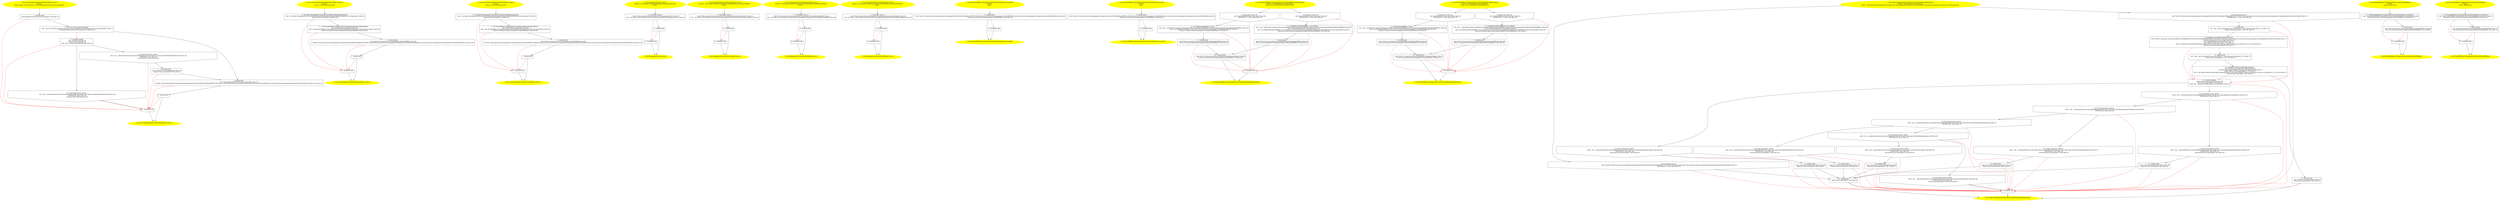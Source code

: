 /* @generated */
digraph cfg {
"org.junit.internal.management.ManagementFactory$FactoryHolder.<clinit>():void.effd9d8dbd50e7e6e83c25a4b500f0d6_1" [label="1: Start void ManagementFactory$FactoryHolder.<clinit>()\nFormals: \nLocals:  $bcvar1:void CatchVar11:void managementFactoryClass:java.lang.Class* \n  " color=yellow style=filled]
	

	 "org.junit.internal.management.ManagementFactory$FactoryHolder.<clinit>():void.effd9d8dbd50e7e6e83c25a4b500f0d6_1" -> "org.junit.internal.management.ManagementFactory$FactoryHolder.<clinit>():void.effd9d8dbd50e7e6e83c25a4b500f0d6_4" ;
"org.junit.internal.management.ManagementFactory$FactoryHolder.<clinit>():void.effd9d8dbd50e7e6e83c25a4b500f0d6_2" [label="2: Exit void ManagementFactory$FactoryHolder.<clinit>() \n  " color=yellow style=filled]
	

"org.junit.internal.management.ManagementFactory$FactoryHolder.<clinit>():void.effd9d8dbd50e7e6e83c25a4b500f0d6_3" [label="3:  exceptions sink \n  " shape="box"]
	

	 "org.junit.internal.management.ManagementFactory$FactoryHolder.<clinit>():void.effd9d8dbd50e7e6e83c25a4b500f0d6_3" -> "org.junit.internal.management.ManagementFactory$FactoryHolder.<clinit>():void.effd9d8dbd50e7e6e83c25a4b500f0d6_2" ;
"org.junit.internal.management.ManagementFactory$FactoryHolder.<clinit>():void.effd9d8dbd50e7e6e83c25a4b500f0d6_4" [label="4:  method_body \n   *&managementFactoryClass:java.lang.Object*=null [line 15]\n " shape="box"]
	

	 "org.junit.internal.management.ManagementFactory$FactoryHolder.<clinit>():void.effd9d8dbd50e7e6e83c25a4b500f0d6_4" -> "org.junit.internal.management.ManagementFactory$FactoryHolder.<clinit>():void.effd9d8dbd50e7e6e83c25a4b500f0d6_5" ;
	 "org.junit.internal.management.ManagementFactory$FactoryHolder.<clinit>():void.effd9d8dbd50e7e6e83c25a4b500f0d6_4" -> "org.junit.internal.management.ManagementFactory$FactoryHolder.<clinit>():void.effd9d8dbd50e7e6e83c25a4b500f0d6_3" [color="red" ];
"org.junit.internal.management.ManagementFactory$FactoryHolder.<clinit>():void.effd9d8dbd50e7e6e83c25a4b500f0d6_5" [label="5:  Call Class Classes.getClass(String) \n   n$0=_fun_Class Classes.getClass(String)(\"java.lang.management.ManagementFactory\":java.lang.Object*) [line 17]\n  *&managementFactoryClass:java.lang.Class*=n$0 [line 17]\n " shape="box"]
	

	 "org.junit.internal.management.ManagementFactory$FactoryHolder.<clinit>():void.effd9d8dbd50e7e6e83c25a4b500f0d6_5" -> "org.junit.internal.management.ManagementFactory$FactoryHolder.<clinit>():void.effd9d8dbd50e7e6e83c25a4b500f0d6_7" ;
	 "org.junit.internal.management.ManagementFactory$FactoryHolder.<clinit>():void.effd9d8dbd50e7e6e83c25a4b500f0d6_5" -> "org.junit.internal.management.ManagementFactory$FactoryHolder.<clinit>():void.effd9d8dbd50e7e6e83c25a4b500f0d6_11" [color="red" ];
"org.junit.internal.management.ManagementFactory$FactoryHolder.<clinit>():void.effd9d8dbd50e7e6e83c25a4b500f0d6_6" [label="6:  method_body \n   n$1=*&CatchVar11:java.lang.Object* [line 18]\n  *&$bcvar1:java.lang.Object*=n$1 [line 18]\n " shape="box"]
	

	 "org.junit.internal.management.ManagementFactory$FactoryHolder.<clinit>():void.effd9d8dbd50e7e6e83c25a4b500f0d6_6" -> "org.junit.internal.management.ManagementFactory$FactoryHolder.<clinit>():void.effd9d8dbd50e7e6e83c25a4b500f0d6_7" ;
	 "org.junit.internal.management.ManagementFactory$FactoryHolder.<clinit>():void.effd9d8dbd50e7e6e83c25a4b500f0d6_6" -> "org.junit.internal.management.ManagementFactory$FactoryHolder.<clinit>():void.effd9d8dbd50e7e6e83c25a4b500f0d6_3" [color="red" ];
"org.junit.internal.management.ManagementFactory$FactoryHolder.<clinit>():void.effd9d8dbd50e7e6e83c25a4b500f0d6_7" [label="7:  method_body \n   n$2=*&managementFactoryClass:java.lang.Object* [line 21]\n  *&#GB<>$org.junit.internal.management.ManagementFactory$FactoryHolder.MANAGEMENT_FACTORY_CLASS:org.junit.internal.management.ManagementFactory$FactoryHolder(root org.junit.internal.management.ManagementFactory$FactoryHolder)=n$2 [line 21]\n " shape="box"]
	

	 "org.junit.internal.management.ManagementFactory$FactoryHolder.<clinit>():void.effd9d8dbd50e7e6e83c25a4b500f0d6_7" -> "org.junit.internal.management.ManagementFactory$FactoryHolder.<clinit>():void.effd9d8dbd50e7e6e83c25a4b500f0d6_8" ;
	 "org.junit.internal.management.ManagementFactory$FactoryHolder.<clinit>():void.effd9d8dbd50e7e6e83c25a4b500f0d6_7" -> "org.junit.internal.management.ManagementFactory$FactoryHolder.<clinit>():void.effd9d8dbd50e7e6e83c25a4b500f0d6_3" [color="red" ];
"org.junit.internal.management.ManagementFactory$FactoryHolder.<clinit>():void.effd9d8dbd50e7e6e83c25a4b500f0d6_8" [label="8:  method_body \n  " shape="box"]
	

	 "org.junit.internal.management.ManagementFactory$FactoryHolder.<clinit>():void.effd9d8dbd50e7e6e83c25a4b500f0d6_8" -> "org.junit.internal.management.ManagementFactory$FactoryHolder.<clinit>():void.effd9d8dbd50e7e6e83c25a4b500f0d6_2" ;
	 "org.junit.internal.management.ManagementFactory$FactoryHolder.<clinit>():void.effd9d8dbd50e7e6e83c25a4b500f0d6_8" -> "org.junit.internal.management.ManagementFactory$FactoryHolder.<clinit>():void.effd9d8dbd50e7e6e83c25a4b500f0d6_3" [color="red" ];
"org.junit.internal.management.ManagementFactory$FactoryHolder.<clinit>():void.effd9d8dbd50e7e6e83c25a4b500f0d6_9" [label="9: Prune (true branch, switch) \n   n$5=_fun___instanceof(n$4:java.lang.ClassNotFoundException*,sizeof(t=java.lang.ClassNotFoundException):void) [line 18]\n  PRUNE(n$5, true); [line 18]\n  *&CatchVar11:void=n$4 [line 18]\n " shape="invhouse"]
	

	 "org.junit.internal.management.ManagementFactory$FactoryHolder.<clinit>():void.effd9d8dbd50e7e6e83c25a4b500f0d6_9" -> "org.junit.internal.management.ManagementFactory$FactoryHolder.<clinit>():void.effd9d8dbd50e7e6e83c25a4b500f0d6_6" ;
	 "org.junit.internal.management.ManagementFactory$FactoryHolder.<clinit>():void.effd9d8dbd50e7e6e83c25a4b500f0d6_9" -> "org.junit.internal.management.ManagementFactory$FactoryHolder.<clinit>():void.effd9d8dbd50e7e6e83c25a4b500f0d6_3" [color="red" ];
"org.junit.internal.management.ManagementFactory$FactoryHolder.<clinit>():void.effd9d8dbd50e7e6e83c25a4b500f0d6_10" [label="10: Prune (false branch, switch) \n   n$5=_fun___instanceof(n$4:java.lang.ClassNotFoundException*,sizeof(t=java.lang.ClassNotFoundException):void) [line 18]\n  PRUNE(!n$5, false); [line 18]\n  *&return:void=EXN n$4 [line 18]\n " shape="invhouse"]
	

	 "org.junit.internal.management.ManagementFactory$FactoryHolder.<clinit>():void.effd9d8dbd50e7e6e83c25a4b500f0d6_10" -> "org.junit.internal.management.ManagementFactory$FactoryHolder.<clinit>():void.effd9d8dbd50e7e6e83c25a4b500f0d6_3" ;
	 "org.junit.internal.management.ManagementFactory$FactoryHolder.<clinit>():void.effd9d8dbd50e7e6e83c25a4b500f0d6_10" -> "org.junit.internal.management.ManagementFactory$FactoryHolder.<clinit>():void.effd9d8dbd50e7e6e83c25a4b500f0d6_3" [color="red" ];
"org.junit.internal.management.ManagementFactory$FactoryHolder.<clinit>():void.effd9d8dbd50e7e6e83c25a4b500f0d6_11" [label="11:  exception handler \n   n$3=*&return:void [line 18]\n  *&return:void=null [line 18]\n  n$4=_fun___unwrap_exception(n$3:void) [line 18]\n " shape="box"]
	

	 "org.junit.internal.management.ManagementFactory$FactoryHolder.<clinit>():void.effd9d8dbd50e7e6e83c25a4b500f0d6_11" -> "org.junit.internal.management.ManagementFactory$FactoryHolder.<clinit>():void.effd9d8dbd50e7e6e83c25a4b500f0d6_9" ;
	 "org.junit.internal.management.ManagementFactory$FactoryHolder.<clinit>():void.effd9d8dbd50e7e6e83c25a4b500f0d6_11" -> "org.junit.internal.management.ManagementFactory$FactoryHolder.<clinit>():void.effd9d8dbd50e7e6e83c25a4b500f0d6_10" ;
	 "org.junit.internal.management.ManagementFactory$FactoryHolder.<clinit>():void.effd9d8dbd50e7e6e83c25a4b500f0d6_11" -> "org.junit.internal.management.ManagementFactory$FactoryHolder.<clinit>():void.effd9d8dbd50e7e6e83c25a4b500f0d6_3" [color="red" ];
"org.junit.internal.management.ManagementFactory$RuntimeHolder.<clinit>():void.92743f5f94500f731a204a0b738fcaea_1" [label="1: Start void ManagementFactory$RuntimeHolder.<clinit>()\nFormals: \nLocals:  $irvar1:void $irvar0:void \n  " color=yellow style=filled]
	

	 "org.junit.internal.management.ManagementFactory$RuntimeHolder.<clinit>():void.92743f5f94500f731a204a0b738fcaea_1" -> "org.junit.internal.management.ManagementFactory$RuntimeHolder.<clinit>():void.92743f5f94500f731a204a0b738fcaea_4" ;
"org.junit.internal.management.ManagementFactory$RuntimeHolder.<clinit>():void.92743f5f94500f731a204a0b738fcaea_2" [label="2: Exit void ManagementFactory$RuntimeHolder.<clinit>() \n  " color=yellow style=filled]
	

"org.junit.internal.management.ManagementFactory$RuntimeHolder.<clinit>():void.92743f5f94500f731a204a0b738fcaea_3" [label="3:  exceptions sink \n  " shape="box"]
	

	 "org.junit.internal.management.ManagementFactory$RuntimeHolder.<clinit>():void.92743f5f94500f731a204a0b738fcaea_3" -> "org.junit.internal.management.ManagementFactory$RuntimeHolder.<clinit>():void.92743f5f94500f731a204a0b738fcaea_2" ;
"org.junit.internal.management.ManagementFactory$RuntimeHolder.<clinit>():void.92743f5f94500f731a204a0b738fcaea_4" [label="4:  Call Object ManagementFactory$FactoryHolder.getBeanObject(String) \n   n$0=_fun_Object ManagementFactory$FactoryHolder.getBeanObject(String)(\"getRuntimeMXBean\":java.lang.Object*) [line 46]\n  *&$irvar0:java.lang.Object*=n$0 [line 46]\n " shape="box"]
	

	 "org.junit.internal.management.ManagementFactory$RuntimeHolder.<clinit>():void.92743f5f94500f731a204a0b738fcaea_4" -> "org.junit.internal.management.ManagementFactory$RuntimeHolder.<clinit>():void.92743f5f94500f731a204a0b738fcaea_5" ;
	 "org.junit.internal.management.ManagementFactory$RuntimeHolder.<clinit>():void.92743f5f94500f731a204a0b738fcaea_4" -> "org.junit.internal.management.ManagementFactory$RuntimeHolder.<clinit>():void.92743f5f94500f731a204a0b738fcaea_3" [color="red" ];
"org.junit.internal.management.ManagementFactory$RuntimeHolder.<clinit>():void.92743f5f94500f731a204a0b738fcaea_5" [label="5:  Call RuntimeMXBean ManagementFactory$RuntimeHolder.getBean(Object) \n   n$1=*&$irvar0:java.lang.Object* [line 46]\n  n$2=_fun_RuntimeMXBean ManagementFactory$RuntimeHolder.getBean(Object)(n$1:java.lang.Object*) [line 46]\n  *&$irvar1:org.junit.internal.management.RuntimeMXBean*=n$2 [line 46]\n " shape="box"]
	

	 "org.junit.internal.management.ManagementFactory$RuntimeHolder.<clinit>():void.92743f5f94500f731a204a0b738fcaea_5" -> "org.junit.internal.management.ManagementFactory$RuntimeHolder.<clinit>():void.92743f5f94500f731a204a0b738fcaea_6" ;
	 "org.junit.internal.management.ManagementFactory$RuntimeHolder.<clinit>():void.92743f5f94500f731a204a0b738fcaea_5" -> "org.junit.internal.management.ManagementFactory$RuntimeHolder.<clinit>():void.92743f5f94500f731a204a0b738fcaea_3" [color="red" ];
"org.junit.internal.management.ManagementFactory$RuntimeHolder.<clinit>():void.92743f5f94500f731a204a0b738fcaea_6" [label="6:  method_body \n   n$3=*&$irvar1:org.junit.internal.management.RuntimeMXBean* [line 46]\n  *&#GB<>$org.junit.internal.management.ManagementFactory$RuntimeHolder.RUNTIME_MX_BEAN:org.junit.internal.management.ManagementFactory$RuntimeHolder(root org.junit.internal.management.ManagementFactory$RuntimeHolder)=n$3 [line 46]\n " shape="box"]
	

	 "org.junit.internal.management.ManagementFactory$RuntimeHolder.<clinit>():void.92743f5f94500f731a204a0b738fcaea_6" -> "org.junit.internal.management.ManagementFactory$RuntimeHolder.<clinit>():void.92743f5f94500f731a204a0b738fcaea_7" ;
	 "org.junit.internal.management.ManagementFactory$RuntimeHolder.<clinit>():void.92743f5f94500f731a204a0b738fcaea_6" -> "org.junit.internal.management.ManagementFactory$RuntimeHolder.<clinit>():void.92743f5f94500f731a204a0b738fcaea_3" [color="red" ];
"org.junit.internal.management.ManagementFactory$RuntimeHolder.<clinit>():void.92743f5f94500f731a204a0b738fcaea_7" [label="7:  method_body \n  " shape="box"]
	

	 "org.junit.internal.management.ManagementFactory$RuntimeHolder.<clinit>():void.92743f5f94500f731a204a0b738fcaea_7" -> "org.junit.internal.management.ManagementFactory$RuntimeHolder.<clinit>():void.92743f5f94500f731a204a0b738fcaea_2" ;
	 "org.junit.internal.management.ManagementFactory$RuntimeHolder.<clinit>():void.92743f5f94500f731a204a0b738fcaea_7" -> "org.junit.internal.management.ManagementFactory$RuntimeHolder.<clinit>():void.92743f5f94500f731a204a0b738fcaea_3" [color="red" ];
"org.junit.internal.management.ManagementFactory$ThreadHolder.<clinit>():void.0faaa391345a490278898bd0153bae45_1" [label="1: Start void ManagementFactory$ThreadHolder.<clinit>()\nFormals: \nLocals:  $irvar1:void $irvar0:void \n  " color=yellow style=filled]
	

	 "org.junit.internal.management.ManagementFactory$ThreadHolder.<clinit>():void.0faaa391345a490278898bd0153bae45_1" -> "org.junit.internal.management.ManagementFactory$ThreadHolder.<clinit>():void.0faaa391345a490278898bd0153bae45_4" ;
"org.junit.internal.management.ManagementFactory$ThreadHolder.<clinit>():void.0faaa391345a490278898bd0153bae45_2" [label="2: Exit void ManagementFactory$ThreadHolder.<clinit>() \n  " color=yellow style=filled]
	

"org.junit.internal.management.ManagementFactory$ThreadHolder.<clinit>():void.0faaa391345a490278898bd0153bae45_3" [label="3:  exceptions sink \n  " shape="box"]
	

	 "org.junit.internal.management.ManagementFactory$ThreadHolder.<clinit>():void.0faaa391345a490278898bd0153bae45_3" -> "org.junit.internal.management.ManagementFactory$ThreadHolder.<clinit>():void.0faaa391345a490278898bd0153bae45_2" ;
"org.junit.internal.management.ManagementFactory$ThreadHolder.<clinit>():void.0faaa391345a490278898bd0153bae45_4" [label="4:  Call Object ManagementFactory$FactoryHolder.getBeanObject(String) \n   n$0=_fun_Object ManagementFactory$FactoryHolder.getBeanObject(String)(\"getThreadMXBean\":java.lang.Object*) [line 56]\n  *&$irvar0:java.lang.Object*=n$0 [line 56]\n " shape="box"]
	

	 "org.junit.internal.management.ManagementFactory$ThreadHolder.<clinit>():void.0faaa391345a490278898bd0153bae45_4" -> "org.junit.internal.management.ManagementFactory$ThreadHolder.<clinit>():void.0faaa391345a490278898bd0153bae45_5" ;
	 "org.junit.internal.management.ManagementFactory$ThreadHolder.<clinit>():void.0faaa391345a490278898bd0153bae45_4" -> "org.junit.internal.management.ManagementFactory$ThreadHolder.<clinit>():void.0faaa391345a490278898bd0153bae45_3" [color="red" ];
"org.junit.internal.management.ManagementFactory$ThreadHolder.<clinit>():void.0faaa391345a490278898bd0153bae45_5" [label="5:  Call ThreadMXBean ManagementFactory$ThreadHolder.getBean(Object) \n   n$1=*&$irvar0:java.lang.Object* [line 56]\n  n$2=_fun_ThreadMXBean ManagementFactory$ThreadHolder.getBean(Object)(n$1:java.lang.Object*) [line 56]\n  *&$irvar1:org.junit.internal.management.ThreadMXBean*=n$2 [line 56]\n " shape="box"]
	

	 "org.junit.internal.management.ManagementFactory$ThreadHolder.<clinit>():void.0faaa391345a490278898bd0153bae45_5" -> "org.junit.internal.management.ManagementFactory$ThreadHolder.<clinit>():void.0faaa391345a490278898bd0153bae45_6" ;
	 "org.junit.internal.management.ManagementFactory$ThreadHolder.<clinit>():void.0faaa391345a490278898bd0153bae45_5" -> "org.junit.internal.management.ManagementFactory$ThreadHolder.<clinit>():void.0faaa391345a490278898bd0153bae45_3" [color="red" ];
"org.junit.internal.management.ManagementFactory$ThreadHolder.<clinit>():void.0faaa391345a490278898bd0153bae45_6" [label="6:  method_body \n   n$3=*&$irvar1:org.junit.internal.management.ThreadMXBean* [line 56]\n  *&#GB<>$org.junit.internal.management.ManagementFactory$ThreadHolder.THREAD_MX_BEAN:org.junit.internal.management.ManagementFactory$ThreadHolder(root org.junit.internal.management.ManagementFactory$ThreadHolder)=n$3 [line 56]\n " shape="box"]
	

	 "org.junit.internal.management.ManagementFactory$ThreadHolder.<clinit>():void.0faaa391345a490278898bd0153bae45_6" -> "org.junit.internal.management.ManagementFactory$ThreadHolder.<clinit>():void.0faaa391345a490278898bd0153bae45_7" ;
	 "org.junit.internal.management.ManagementFactory$ThreadHolder.<clinit>():void.0faaa391345a490278898bd0153bae45_6" -> "org.junit.internal.management.ManagementFactory$ThreadHolder.<clinit>():void.0faaa391345a490278898bd0153bae45_3" [color="red" ];
"org.junit.internal.management.ManagementFactory$ThreadHolder.<clinit>():void.0faaa391345a490278898bd0153bae45_7" [label="7:  method_body \n  " shape="box"]
	

	 "org.junit.internal.management.ManagementFactory$ThreadHolder.<clinit>():void.0faaa391345a490278898bd0153bae45_7" -> "org.junit.internal.management.ManagementFactory$ThreadHolder.<clinit>():void.0faaa391345a490278898bd0153bae45_2" ;
	 "org.junit.internal.management.ManagementFactory$ThreadHolder.<clinit>():void.0faaa391345a490278898bd0153bae45_7" -> "org.junit.internal.management.ManagementFactory$ThreadHolder.<clinit>():void.0faaa391345a490278898bd0153bae45_3" [color="red" ];
"org.junit.internal.management.ManagementFactory.<init>().77dd94bc232ead06d03c96404f55d742_1" [label="1: Start ManagementFactory.<init>()\nFormals:  this:org.junit.internal.management.ManagementFactory*\nLocals:  \n  " color=yellow style=filled]
	

	 "org.junit.internal.management.ManagementFactory.<init>().77dd94bc232ead06d03c96404f55d742_1" -> "org.junit.internal.management.ManagementFactory.<init>().77dd94bc232ead06d03c96404f55d742_4" ;
"org.junit.internal.management.ManagementFactory.<init>().77dd94bc232ead06d03c96404f55d742_2" [label="2: Exit ManagementFactory.<init>() \n  " color=yellow style=filled]
	

"org.junit.internal.management.ManagementFactory.<init>().77dd94bc232ead06d03c96404f55d742_3" [label="3:  exceptions sink \n  " shape="box"]
	

	 "org.junit.internal.management.ManagementFactory.<init>().77dd94bc232ead06d03c96404f55d742_3" -> "org.junit.internal.management.ManagementFactory.<init>().77dd94bc232ead06d03c96404f55d742_2" ;
"org.junit.internal.management.ManagementFactory.<init>().77dd94bc232ead06d03c96404f55d742_4" [label="4:  Call Object.<init>() \n   n$0=*&this:org.junit.internal.management.ManagementFactory* [line 10]\n  n$1=_fun_Object.<init>()(n$0:org.junit.internal.management.ManagementFactory*) [line 10]\n " shape="box"]
	

	 "org.junit.internal.management.ManagementFactory.<init>().77dd94bc232ead06d03c96404f55d742_4" -> "org.junit.internal.management.ManagementFactory.<init>().77dd94bc232ead06d03c96404f55d742_5" ;
	 "org.junit.internal.management.ManagementFactory.<init>().77dd94bc232ead06d03c96404f55d742_4" -> "org.junit.internal.management.ManagementFactory.<init>().77dd94bc232ead06d03c96404f55d742_3" [color="red" ];
"org.junit.internal.management.ManagementFactory.<init>().77dd94bc232ead06d03c96404f55d742_5" [label="5:  method_body \n  " shape="box"]
	

	 "org.junit.internal.management.ManagementFactory.<init>().77dd94bc232ead06d03c96404f55d742_5" -> "org.junit.internal.management.ManagementFactory.<init>().77dd94bc232ead06d03c96404f55d742_2" ;
	 "org.junit.internal.management.ManagementFactory.<init>().77dd94bc232ead06d03c96404f55d742_5" -> "org.junit.internal.management.ManagementFactory.<init>().77dd94bc232ead06d03c96404f55d742_3" [color="red" ];
"org.junit.internal.management.ManagementFactory$FactoryHolder.<init>().21bba0b276be91d47b598e18317dc5b8_1" [label="1: Start ManagementFactory$FactoryHolder.<init>()\nFormals:  this:org.junit.internal.management.ManagementFactory$FactoryHolder*\nLocals:  \n  " color=yellow style=filled]
	

	 "org.junit.internal.management.ManagementFactory$FactoryHolder.<init>().21bba0b276be91d47b598e18317dc5b8_1" -> "org.junit.internal.management.ManagementFactory$FactoryHolder.<init>().21bba0b276be91d47b598e18317dc5b8_4" ;
"org.junit.internal.management.ManagementFactory$FactoryHolder.<init>().21bba0b276be91d47b598e18317dc5b8_2" [label="2: Exit ManagementFactory$FactoryHolder.<init>() \n  " color=yellow style=filled]
	

"org.junit.internal.management.ManagementFactory$FactoryHolder.<init>().21bba0b276be91d47b598e18317dc5b8_3" [label="3:  exceptions sink \n  " shape="box"]
	

	 "org.junit.internal.management.ManagementFactory$FactoryHolder.<init>().21bba0b276be91d47b598e18317dc5b8_3" -> "org.junit.internal.management.ManagementFactory$FactoryHolder.<init>().21bba0b276be91d47b598e18317dc5b8_2" ;
"org.junit.internal.management.ManagementFactory$FactoryHolder.<init>().21bba0b276be91d47b598e18317dc5b8_4" [label="4:  Call Object.<init>() \n   n$0=*&this:org.junit.internal.management.ManagementFactory$FactoryHolder* [line 11]\n  n$1=_fun_Object.<init>()(n$0:org.junit.internal.management.ManagementFactory$FactoryHolder*) [line 11]\n " shape="box"]
	

	 "org.junit.internal.management.ManagementFactory$FactoryHolder.<init>().21bba0b276be91d47b598e18317dc5b8_4" -> "org.junit.internal.management.ManagementFactory$FactoryHolder.<init>().21bba0b276be91d47b598e18317dc5b8_5" ;
	 "org.junit.internal.management.ManagementFactory$FactoryHolder.<init>().21bba0b276be91d47b598e18317dc5b8_4" -> "org.junit.internal.management.ManagementFactory$FactoryHolder.<init>().21bba0b276be91d47b598e18317dc5b8_3" [color="red" ];
"org.junit.internal.management.ManagementFactory$FactoryHolder.<init>().21bba0b276be91d47b598e18317dc5b8_5" [label="5:  method_body \n  " shape="box"]
	

	 "org.junit.internal.management.ManagementFactory$FactoryHolder.<init>().21bba0b276be91d47b598e18317dc5b8_5" -> "org.junit.internal.management.ManagementFactory$FactoryHolder.<init>().21bba0b276be91d47b598e18317dc5b8_2" ;
	 "org.junit.internal.management.ManagementFactory$FactoryHolder.<init>().21bba0b276be91d47b598e18317dc5b8_5" -> "org.junit.internal.management.ManagementFactory$FactoryHolder.<init>().21bba0b276be91d47b598e18317dc5b8_3" [color="red" ];
"org.junit.internal.management.ManagementFactory$RuntimeHolder.<init>().2f3b749d6c0a0319beb1d6e48ec02d51_1" [label="1: Start ManagementFactory$RuntimeHolder.<init>()\nFormals:  this:org.junit.internal.management.ManagementFactory$RuntimeHolder*\nLocals:  \n  " color=yellow style=filled]
	

	 "org.junit.internal.management.ManagementFactory$RuntimeHolder.<init>().2f3b749d6c0a0319beb1d6e48ec02d51_1" -> "org.junit.internal.management.ManagementFactory$RuntimeHolder.<init>().2f3b749d6c0a0319beb1d6e48ec02d51_4" ;
"org.junit.internal.management.ManagementFactory$RuntimeHolder.<init>().2f3b749d6c0a0319beb1d6e48ec02d51_2" [label="2: Exit ManagementFactory$RuntimeHolder.<init>() \n  " color=yellow style=filled]
	

"org.junit.internal.management.ManagementFactory$RuntimeHolder.<init>().2f3b749d6c0a0319beb1d6e48ec02d51_3" [label="3:  exceptions sink \n  " shape="box"]
	

	 "org.junit.internal.management.ManagementFactory$RuntimeHolder.<init>().2f3b749d6c0a0319beb1d6e48ec02d51_3" -> "org.junit.internal.management.ManagementFactory$RuntimeHolder.<init>().2f3b749d6c0a0319beb1d6e48ec02d51_2" ;
"org.junit.internal.management.ManagementFactory$RuntimeHolder.<init>().2f3b749d6c0a0319beb1d6e48ec02d51_4" [label="4:  Call Object.<init>() \n   n$0=*&this:org.junit.internal.management.ManagementFactory$RuntimeHolder* [line 44]\n  n$1=_fun_Object.<init>()(n$0:org.junit.internal.management.ManagementFactory$RuntimeHolder*) [line 44]\n " shape="box"]
	

	 "org.junit.internal.management.ManagementFactory$RuntimeHolder.<init>().2f3b749d6c0a0319beb1d6e48ec02d51_4" -> "org.junit.internal.management.ManagementFactory$RuntimeHolder.<init>().2f3b749d6c0a0319beb1d6e48ec02d51_5" ;
	 "org.junit.internal.management.ManagementFactory$RuntimeHolder.<init>().2f3b749d6c0a0319beb1d6e48ec02d51_4" -> "org.junit.internal.management.ManagementFactory$RuntimeHolder.<init>().2f3b749d6c0a0319beb1d6e48ec02d51_3" [color="red" ];
"org.junit.internal.management.ManagementFactory$RuntimeHolder.<init>().2f3b749d6c0a0319beb1d6e48ec02d51_5" [label="5:  method_body \n  " shape="box"]
	

	 "org.junit.internal.management.ManagementFactory$RuntimeHolder.<init>().2f3b749d6c0a0319beb1d6e48ec02d51_5" -> "org.junit.internal.management.ManagementFactory$RuntimeHolder.<init>().2f3b749d6c0a0319beb1d6e48ec02d51_2" ;
	 "org.junit.internal.management.ManagementFactory$RuntimeHolder.<init>().2f3b749d6c0a0319beb1d6e48ec02d51_5" -> "org.junit.internal.management.ManagementFactory$RuntimeHolder.<init>().2f3b749d6c0a0319beb1d6e48ec02d51_3" [color="red" ];
"org.junit.internal.management.ManagementFactory$ThreadHolder.<init>().28876e0d6d256d503f375654a69d8d58_1" [label="1: Start ManagementFactory$ThreadHolder.<init>()\nFormals:  this:org.junit.internal.management.ManagementFactory$ThreadHolder*\nLocals:  \n  " color=yellow style=filled]
	

	 "org.junit.internal.management.ManagementFactory$ThreadHolder.<init>().28876e0d6d256d503f375654a69d8d58_1" -> "org.junit.internal.management.ManagementFactory$ThreadHolder.<init>().28876e0d6d256d503f375654a69d8d58_4" ;
"org.junit.internal.management.ManagementFactory$ThreadHolder.<init>().28876e0d6d256d503f375654a69d8d58_2" [label="2: Exit ManagementFactory$ThreadHolder.<init>() \n  " color=yellow style=filled]
	

"org.junit.internal.management.ManagementFactory$ThreadHolder.<init>().28876e0d6d256d503f375654a69d8d58_3" [label="3:  exceptions sink \n  " shape="box"]
	

	 "org.junit.internal.management.ManagementFactory$ThreadHolder.<init>().28876e0d6d256d503f375654a69d8d58_3" -> "org.junit.internal.management.ManagementFactory$ThreadHolder.<init>().28876e0d6d256d503f375654a69d8d58_2" ;
"org.junit.internal.management.ManagementFactory$ThreadHolder.<init>().28876e0d6d256d503f375654a69d8d58_4" [label="4:  Call Object.<init>() \n   n$0=*&this:org.junit.internal.management.ManagementFactory$ThreadHolder* [line 54]\n  n$1=_fun_Object.<init>()(n$0:org.junit.internal.management.ManagementFactory$ThreadHolder*) [line 54]\n " shape="box"]
	

	 "org.junit.internal.management.ManagementFactory$ThreadHolder.<init>().28876e0d6d256d503f375654a69d8d58_4" -> "org.junit.internal.management.ManagementFactory$ThreadHolder.<init>().28876e0d6d256d503f375654a69d8d58_5" ;
	 "org.junit.internal.management.ManagementFactory$ThreadHolder.<init>().28876e0d6d256d503f375654a69d8d58_4" -> "org.junit.internal.management.ManagementFactory$ThreadHolder.<init>().28876e0d6d256d503f375654a69d8d58_3" [color="red" ];
"org.junit.internal.management.ManagementFactory$ThreadHolder.<init>().28876e0d6d256d503f375654a69d8d58_5" [label="5:  method_body \n  " shape="box"]
	

	 "org.junit.internal.management.ManagementFactory$ThreadHolder.<init>().28876e0d6d256d503f375654a69d8d58_5" -> "org.junit.internal.management.ManagementFactory$ThreadHolder.<init>().28876e0d6d256d503f375654a69d8d58_2" ;
	 "org.junit.internal.management.ManagementFactory$ThreadHolder.<init>().28876e0d6d256d503f375654a69d8d58_5" -> "org.junit.internal.management.ManagementFactory$ThreadHolder.<init>().28876e0d6d256d503f375654a69d8d58_3" [color="red" ];
"org.junit.internal.management.ManagementFactory$RuntimeHolder.access$000():org.junit.internal.manage.f774d5ac6c4fe4030c1ff40c85bb4675_1" [label="1: Start RuntimeMXBean ManagementFactory$RuntimeHolder.access$000()\nFormals: \nLocals:  \n  " color=yellow style=filled]
	

	 "org.junit.internal.management.ManagementFactory$RuntimeHolder.access$000():org.junit.internal.manage.f774d5ac6c4fe4030c1ff40c85bb4675_1" -> "org.junit.internal.management.ManagementFactory$RuntimeHolder.access$000():org.junit.internal.manage.f774d5ac6c4fe4030c1ff40c85bb4675_4" ;
"org.junit.internal.management.ManagementFactory$RuntimeHolder.access$000():org.junit.internal.manage.f774d5ac6c4fe4030c1ff40c85bb4675_2" [label="2: Exit RuntimeMXBean ManagementFactory$RuntimeHolder.access$000() \n  " color=yellow style=filled]
	

"org.junit.internal.management.ManagementFactory$RuntimeHolder.access$000():org.junit.internal.manage.f774d5ac6c4fe4030c1ff40c85bb4675_3" [label="3:  exceptions sink \n  " shape="box"]
	

	 "org.junit.internal.management.ManagementFactory$RuntimeHolder.access$000():org.junit.internal.manage.f774d5ac6c4fe4030c1ff40c85bb4675_3" -> "org.junit.internal.management.ManagementFactory$RuntimeHolder.access$000():org.junit.internal.manage.f774d5ac6c4fe4030c1ff40c85bb4675_2" ;
"org.junit.internal.management.ManagementFactory$RuntimeHolder.access$000():org.junit.internal.manage.f774d5ac6c4fe4030c1ff40c85bb4675_4" [label="4:  method_body \n   n$0=*&#GB<>$org.junit.internal.management.ManagementFactory$RuntimeHolder.RUNTIME_MX_BEAN:org.junit.internal.management.RuntimeMXBean*(root org.junit.internal.management.ManagementFactory$RuntimeHolder) [line 44]\n  *&return:org.junit.internal.management.RuntimeMXBean*=n$0 [line 44]\n " shape="box"]
	

	 "org.junit.internal.management.ManagementFactory$RuntimeHolder.access$000():org.junit.internal.manage.f774d5ac6c4fe4030c1ff40c85bb4675_4" -> "org.junit.internal.management.ManagementFactory$RuntimeHolder.access$000():org.junit.internal.manage.f774d5ac6c4fe4030c1ff40c85bb4675_2" ;
	 "org.junit.internal.management.ManagementFactory$RuntimeHolder.access$000():org.junit.internal.manage.f774d5ac6c4fe4030c1ff40c85bb4675_4" -> "org.junit.internal.management.ManagementFactory$RuntimeHolder.access$000():org.junit.internal.manage.f774d5ac6c4fe4030c1ff40c85bb4675_3" [color="red" ];
"org.junit.internal.management.ManagementFactory$ThreadHolder.access$100():org.junit.internal.managem.818f31905520367cc25bd030bac05a56_1" [label="1: Start ThreadMXBean ManagementFactory$ThreadHolder.access$100()\nFormals: \nLocals:  \n  " color=yellow style=filled]
	

	 "org.junit.internal.management.ManagementFactory$ThreadHolder.access$100():org.junit.internal.managem.818f31905520367cc25bd030bac05a56_1" -> "org.junit.internal.management.ManagementFactory$ThreadHolder.access$100():org.junit.internal.managem.818f31905520367cc25bd030bac05a56_4" ;
"org.junit.internal.management.ManagementFactory$ThreadHolder.access$100():org.junit.internal.managem.818f31905520367cc25bd030bac05a56_2" [label="2: Exit ThreadMXBean ManagementFactory$ThreadHolder.access$100() \n  " color=yellow style=filled]
	

"org.junit.internal.management.ManagementFactory$ThreadHolder.access$100():org.junit.internal.managem.818f31905520367cc25bd030bac05a56_3" [label="3:  exceptions sink \n  " shape="box"]
	

	 "org.junit.internal.management.ManagementFactory$ThreadHolder.access$100():org.junit.internal.managem.818f31905520367cc25bd030bac05a56_3" -> "org.junit.internal.management.ManagementFactory$ThreadHolder.access$100():org.junit.internal.managem.818f31905520367cc25bd030bac05a56_2" ;
"org.junit.internal.management.ManagementFactory$ThreadHolder.access$100():org.junit.internal.managem.818f31905520367cc25bd030bac05a56_4" [label="4:  method_body \n   n$0=*&#GB<>$org.junit.internal.management.ManagementFactory$ThreadHolder.THREAD_MX_BEAN:org.junit.internal.management.ThreadMXBean*(root org.junit.internal.management.ManagementFactory$ThreadHolder) [line 54]\n  *&return:org.junit.internal.management.ThreadMXBean*=n$0 [line 54]\n " shape="box"]
	

	 "org.junit.internal.management.ManagementFactory$ThreadHolder.access$100():org.junit.internal.managem.818f31905520367cc25bd030bac05a56_4" -> "org.junit.internal.management.ManagementFactory$ThreadHolder.access$100():org.junit.internal.managem.818f31905520367cc25bd030bac05a56_2" ;
	 "org.junit.internal.management.ManagementFactory$ThreadHolder.access$100():org.junit.internal.managem.818f31905520367cc25bd030bac05a56_4" -> "org.junit.internal.management.ManagementFactory$ThreadHolder.access$100():org.junit.internal.managem.818f31905520367cc25bd030bac05a56_3" [color="red" ];
"org.junit.internal.management.ManagementFactory$RuntimeHolder.getBean(java.lang.Object):org.junit.in.1337dd191af4744ae6c98fda7f1eb58d_1" [label="1: Start RuntimeMXBean ManagementFactory$RuntimeHolder.getBean(Object)\nFormals:  runtimeMxBean:java.lang.Object*\nLocals:  $irvar1:void $T0_22:void $irvar0:void \n  " color=yellow style=filled]
	

	 "org.junit.internal.management.ManagementFactory$RuntimeHolder.getBean(java.lang.Object):org.junit.in.1337dd191af4744ae6c98fda7f1eb58d_1" -> "org.junit.internal.management.ManagementFactory$RuntimeHolder.getBean(java.lang.Object):org.junit.in.1337dd191af4744ae6c98fda7f1eb58d_4" ;
	 "org.junit.internal.management.ManagementFactory$RuntimeHolder.getBean(java.lang.Object):org.junit.in.1337dd191af4744ae6c98fda7f1eb58d_1" -> "org.junit.internal.management.ManagementFactory$RuntimeHolder.getBean(java.lang.Object):org.junit.in.1337dd191af4744ae6c98fda7f1eb58d_5" ;
"org.junit.internal.management.ManagementFactory$RuntimeHolder.getBean(java.lang.Object):org.junit.in.1337dd191af4744ae6c98fda7f1eb58d_2" [label="2: Exit RuntimeMXBean ManagementFactory$RuntimeHolder.getBean(Object) \n  " color=yellow style=filled]
	

"org.junit.internal.management.ManagementFactory$RuntimeHolder.getBean(java.lang.Object):org.junit.in.1337dd191af4744ae6c98fda7f1eb58d_3" [label="3:  exceptions sink \n  " shape="box"]
	

	 "org.junit.internal.management.ManagementFactory$RuntimeHolder.getBean(java.lang.Object):org.junit.in.1337dd191af4744ae6c98fda7f1eb58d_3" -> "org.junit.internal.management.ManagementFactory$RuntimeHolder.getBean(java.lang.Object):org.junit.in.1337dd191af4744ae6c98fda7f1eb58d_2" ;
"org.junit.internal.management.ManagementFactory$RuntimeHolder.getBean(java.lang.Object):org.junit.in.1337dd191af4744ae6c98fda7f1eb58d_4" [label="4: Prune (true branch, if) \n   n$0=*&runtimeMxBean:java.lang.Object* [line 49]\n  PRUNE(!(n$0 == null), true); [line 49]\n " shape="invhouse"]
	

	 "org.junit.internal.management.ManagementFactory$RuntimeHolder.getBean(java.lang.Object):org.junit.in.1337dd191af4744ae6c98fda7f1eb58d_4" -> "org.junit.internal.management.ManagementFactory$RuntimeHolder.getBean(java.lang.Object):org.junit.in.1337dd191af4744ae6c98fda7f1eb58d_6" ;
	 "org.junit.internal.management.ManagementFactory$RuntimeHolder.getBean(java.lang.Object):org.junit.in.1337dd191af4744ae6c98fda7f1eb58d_4" -> "org.junit.internal.management.ManagementFactory$RuntimeHolder.getBean(java.lang.Object):org.junit.in.1337dd191af4744ae6c98fda7f1eb58d_3" [color="red" ];
"org.junit.internal.management.ManagementFactory$RuntimeHolder.getBean(java.lang.Object):org.junit.in.1337dd191af4744ae6c98fda7f1eb58d_5" [label="5: Prune (false branch, if) \n   n$0=*&runtimeMxBean:java.lang.Object* [line 49]\n  PRUNE((n$0 == null), false); [line 49]\n " shape="invhouse"]
	

	 "org.junit.internal.management.ManagementFactory$RuntimeHolder.getBean(java.lang.Object):org.junit.in.1337dd191af4744ae6c98fda7f1eb58d_5" -> "org.junit.internal.management.ManagementFactory$RuntimeHolder.getBean(java.lang.Object):org.junit.in.1337dd191af4744ae6c98fda7f1eb58d_8" ;
	 "org.junit.internal.management.ManagementFactory$RuntimeHolder.getBean(java.lang.Object):org.junit.in.1337dd191af4744ae6c98fda7f1eb58d_5" -> "org.junit.internal.management.ManagementFactory$RuntimeHolder.getBean(java.lang.Object):org.junit.in.1337dd191af4744ae6c98fda7f1eb58d_3" [color="red" ];
"org.junit.internal.management.ManagementFactory$RuntimeHolder.getBean(java.lang.Object):org.junit.in.1337dd191af4744ae6c98fda7f1eb58d_6" [label="6:  Call ReflectiveRuntimeMXBean.<init>(Object) \n   n$1=_fun___new(sizeof(t=org.junit.internal.management.ReflectiveRuntimeMXBean):org.junit.internal.management.ReflectiveRuntimeMXBean*) [line 50]\n  n$2=*&runtimeMxBean:java.lang.Object* [line 50]\n  n$3=_fun_ReflectiveRuntimeMXBean.<init>(Object)(n$1:org.junit.internal.management.ReflectiveRuntimeMXBean*,n$2:java.lang.Object*) [line 50]\n  *&$irvar0:org.junit.internal.management.ReflectiveRuntimeMXBean*=n$1 [line 50]\n " shape="box"]
	

	 "org.junit.internal.management.ManagementFactory$RuntimeHolder.getBean(java.lang.Object):org.junit.in.1337dd191af4744ae6c98fda7f1eb58d_6" -> "org.junit.internal.management.ManagementFactory$RuntimeHolder.getBean(java.lang.Object):org.junit.in.1337dd191af4744ae6c98fda7f1eb58d_7" ;
	 "org.junit.internal.management.ManagementFactory$RuntimeHolder.getBean(java.lang.Object):org.junit.in.1337dd191af4744ae6c98fda7f1eb58d_6" -> "org.junit.internal.management.ManagementFactory$RuntimeHolder.getBean(java.lang.Object):org.junit.in.1337dd191af4744ae6c98fda7f1eb58d_3" [color="red" ];
"org.junit.internal.management.ManagementFactory$RuntimeHolder.getBean(java.lang.Object):org.junit.in.1337dd191af4744ae6c98fda7f1eb58d_7" [label="7:  method_body \n   n$4=*&$irvar0:org.junit.internal.management.ReflectiveRuntimeMXBean* [line 50]\n  *&$T0_22:org.junit.internal.management.ReflectiveRuntimeMXBean*=n$4 [line 50]\n " shape="box"]
	

	 "org.junit.internal.management.ManagementFactory$RuntimeHolder.getBean(java.lang.Object):org.junit.in.1337dd191af4744ae6c98fda7f1eb58d_7" -> "org.junit.internal.management.ManagementFactory$RuntimeHolder.getBean(java.lang.Object):org.junit.in.1337dd191af4744ae6c98fda7f1eb58d_10" ;
	 "org.junit.internal.management.ManagementFactory$RuntimeHolder.getBean(java.lang.Object):org.junit.in.1337dd191af4744ae6c98fda7f1eb58d_7" -> "org.junit.internal.management.ManagementFactory$RuntimeHolder.getBean(java.lang.Object):org.junit.in.1337dd191af4744ae6c98fda7f1eb58d_3" [color="red" ];
"org.junit.internal.management.ManagementFactory$RuntimeHolder.getBean(java.lang.Object):org.junit.in.1337dd191af4744ae6c98fda7f1eb58d_8" [label="8:  Call FakeRuntimeMXBean.<init>() \n   n$5=_fun___new(sizeof(t=org.junit.internal.management.FakeRuntimeMXBean):org.junit.internal.management.FakeRuntimeMXBean*) [line 50]\n  n$6=_fun_FakeRuntimeMXBean.<init>()(n$5:org.junit.internal.management.FakeRuntimeMXBean*) [line 50]\n  *&$irvar1:org.junit.internal.management.FakeRuntimeMXBean*=n$5 [line 50]\n " shape="box"]
	

	 "org.junit.internal.management.ManagementFactory$RuntimeHolder.getBean(java.lang.Object):org.junit.in.1337dd191af4744ae6c98fda7f1eb58d_8" -> "org.junit.internal.management.ManagementFactory$RuntimeHolder.getBean(java.lang.Object):org.junit.in.1337dd191af4744ae6c98fda7f1eb58d_9" ;
	 "org.junit.internal.management.ManagementFactory$RuntimeHolder.getBean(java.lang.Object):org.junit.in.1337dd191af4744ae6c98fda7f1eb58d_8" -> "org.junit.internal.management.ManagementFactory$RuntimeHolder.getBean(java.lang.Object):org.junit.in.1337dd191af4744ae6c98fda7f1eb58d_3" [color="red" ];
"org.junit.internal.management.ManagementFactory$RuntimeHolder.getBean(java.lang.Object):org.junit.in.1337dd191af4744ae6c98fda7f1eb58d_9" [label="9:  method_body \n   n$7=*&$irvar1:org.junit.internal.management.FakeRuntimeMXBean* [line 50]\n  *&$T0_22:org.junit.internal.management.FakeRuntimeMXBean*=n$7 [line 50]\n " shape="box"]
	

	 "org.junit.internal.management.ManagementFactory$RuntimeHolder.getBean(java.lang.Object):org.junit.in.1337dd191af4744ae6c98fda7f1eb58d_9" -> "org.junit.internal.management.ManagementFactory$RuntimeHolder.getBean(java.lang.Object):org.junit.in.1337dd191af4744ae6c98fda7f1eb58d_10" ;
	 "org.junit.internal.management.ManagementFactory$RuntimeHolder.getBean(java.lang.Object):org.junit.in.1337dd191af4744ae6c98fda7f1eb58d_9" -> "org.junit.internal.management.ManagementFactory$RuntimeHolder.getBean(java.lang.Object):org.junit.in.1337dd191af4744ae6c98fda7f1eb58d_3" [color="red" ];
"org.junit.internal.management.ManagementFactory$RuntimeHolder.getBean(java.lang.Object):org.junit.in.1337dd191af4744ae6c98fda7f1eb58d_10" [label="10:  method_body \n   n$8=*&$T0_22:org.junit.internal.management.FakeRuntimeMXBean* [line 49]\n  *&return:org.junit.internal.management.RuntimeMXBean*=n$8 [line 49]\n " shape="box"]
	

	 "org.junit.internal.management.ManagementFactory$RuntimeHolder.getBean(java.lang.Object):org.junit.in.1337dd191af4744ae6c98fda7f1eb58d_10" -> "org.junit.internal.management.ManagementFactory$RuntimeHolder.getBean(java.lang.Object):org.junit.in.1337dd191af4744ae6c98fda7f1eb58d_2" ;
	 "org.junit.internal.management.ManagementFactory$RuntimeHolder.getBean(java.lang.Object):org.junit.in.1337dd191af4744ae6c98fda7f1eb58d_10" -> "org.junit.internal.management.ManagementFactory$RuntimeHolder.getBean(java.lang.Object):org.junit.in.1337dd191af4744ae6c98fda7f1eb58d_3" [color="red" ];
"org.junit.internal.management.ManagementFactory$ThreadHolder.getBean(java.lang.Object):org.junit.int.0eb09c7bd2e5722abdf0377f5513406e_1" [label="1: Start ThreadMXBean ManagementFactory$ThreadHolder.getBean(Object)\nFormals:  threadMxBean:java.lang.Object*\nLocals:  $irvar1:void $T0_22:void $irvar0:void \n  " color=yellow style=filled]
	

	 "org.junit.internal.management.ManagementFactory$ThreadHolder.getBean(java.lang.Object):org.junit.int.0eb09c7bd2e5722abdf0377f5513406e_1" -> "org.junit.internal.management.ManagementFactory$ThreadHolder.getBean(java.lang.Object):org.junit.int.0eb09c7bd2e5722abdf0377f5513406e_4" ;
	 "org.junit.internal.management.ManagementFactory$ThreadHolder.getBean(java.lang.Object):org.junit.int.0eb09c7bd2e5722abdf0377f5513406e_1" -> "org.junit.internal.management.ManagementFactory$ThreadHolder.getBean(java.lang.Object):org.junit.int.0eb09c7bd2e5722abdf0377f5513406e_5" ;
"org.junit.internal.management.ManagementFactory$ThreadHolder.getBean(java.lang.Object):org.junit.int.0eb09c7bd2e5722abdf0377f5513406e_2" [label="2: Exit ThreadMXBean ManagementFactory$ThreadHolder.getBean(Object) \n  " color=yellow style=filled]
	

"org.junit.internal.management.ManagementFactory$ThreadHolder.getBean(java.lang.Object):org.junit.int.0eb09c7bd2e5722abdf0377f5513406e_3" [label="3:  exceptions sink \n  " shape="box"]
	

	 "org.junit.internal.management.ManagementFactory$ThreadHolder.getBean(java.lang.Object):org.junit.int.0eb09c7bd2e5722abdf0377f5513406e_3" -> "org.junit.internal.management.ManagementFactory$ThreadHolder.getBean(java.lang.Object):org.junit.int.0eb09c7bd2e5722abdf0377f5513406e_2" ;
"org.junit.internal.management.ManagementFactory$ThreadHolder.getBean(java.lang.Object):org.junit.int.0eb09c7bd2e5722abdf0377f5513406e_4" [label="4: Prune (true branch, if) \n   n$0=*&threadMxBean:java.lang.Object* [line 59]\n  PRUNE(!(n$0 == null), true); [line 59]\n " shape="invhouse"]
	

	 "org.junit.internal.management.ManagementFactory$ThreadHolder.getBean(java.lang.Object):org.junit.int.0eb09c7bd2e5722abdf0377f5513406e_4" -> "org.junit.internal.management.ManagementFactory$ThreadHolder.getBean(java.lang.Object):org.junit.int.0eb09c7bd2e5722abdf0377f5513406e_6" ;
	 "org.junit.internal.management.ManagementFactory$ThreadHolder.getBean(java.lang.Object):org.junit.int.0eb09c7bd2e5722abdf0377f5513406e_4" -> "org.junit.internal.management.ManagementFactory$ThreadHolder.getBean(java.lang.Object):org.junit.int.0eb09c7bd2e5722abdf0377f5513406e_3" [color="red" ];
"org.junit.internal.management.ManagementFactory$ThreadHolder.getBean(java.lang.Object):org.junit.int.0eb09c7bd2e5722abdf0377f5513406e_5" [label="5: Prune (false branch, if) \n   n$0=*&threadMxBean:java.lang.Object* [line 59]\n  PRUNE((n$0 == null), false); [line 59]\n " shape="invhouse"]
	

	 "org.junit.internal.management.ManagementFactory$ThreadHolder.getBean(java.lang.Object):org.junit.int.0eb09c7bd2e5722abdf0377f5513406e_5" -> "org.junit.internal.management.ManagementFactory$ThreadHolder.getBean(java.lang.Object):org.junit.int.0eb09c7bd2e5722abdf0377f5513406e_8" ;
	 "org.junit.internal.management.ManagementFactory$ThreadHolder.getBean(java.lang.Object):org.junit.int.0eb09c7bd2e5722abdf0377f5513406e_5" -> "org.junit.internal.management.ManagementFactory$ThreadHolder.getBean(java.lang.Object):org.junit.int.0eb09c7bd2e5722abdf0377f5513406e_3" [color="red" ];
"org.junit.internal.management.ManagementFactory$ThreadHolder.getBean(java.lang.Object):org.junit.int.0eb09c7bd2e5722abdf0377f5513406e_6" [label="6:  Call ReflectiveThreadMXBean.<init>(Object) \n   n$1=_fun___new(sizeof(t=org.junit.internal.management.ReflectiveThreadMXBean):org.junit.internal.management.ReflectiveThreadMXBean*) [line 60]\n  n$2=*&threadMxBean:java.lang.Object* [line 60]\n  n$3=_fun_ReflectiveThreadMXBean.<init>(Object)(n$1:org.junit.internal.management.ReflectiveThreadMXBean*,n$2:java.lang.Object*) [line 60]\n  *&$irvar0:org.junit.internal.management.ReflectiveThreadMXBean*=n$1 [line 60]\n " shape="box"]
	

	 "org.junit.internal.management.ManagementFactory$ThreadHolder.getBean(java.lang.Object):org.junit.int.0eb09c7bd2e5722abdf0377f5513406e_6" -> "org.junit.internal.management.ManagementFactory$ThreadHolder.getBean(java.lang.Object):org.junit.int.0eb09c7bd2e5722abdf0377f5513406e_7" ;
	 "org.junit.internal.management.ManagementFactory$ThreadHolder.getBean(java.lang.Object):org.junit.int.0eb09c7bd2e5722abdf0377f5513406e_6" -> "org.junit.internal.management.ManagementFactory$ThreadHolder.getBean(java.lang.Object):org.junit.int.0eb09c7bd2e5722abdf0377f5513406e_3" [color="red" ];
"org.junit.internal.management.ManagementFactory$ThreadHolder.getBean(java.lang.Object):org.junit.int.0eb09c7bd2e5722abdf0377f5513406e_7" [label="7:  method_body \n   n$4=*&$irvar0:org.junit.internal.management.ReflectiveThreadMXBean* [line 60]\n  *&$T0_22:org.junit.internal.management.ReflectiveThreadMXBean*=n$4 [line 60]\n " shape="box"]
	

	 "org.junit.internal.management.ManagementFactory$ThreadHolder.getBean(java.lang.Object):org.junit.int.0eb09c7bd2e5722abdf0377f5513406e_7" -> "org.junit.internal.management.ManagementFactory$ThreadHolder.getBean(java.lang.Object):org.junit.int.0eb09c7bd2e5722abdf0377f5513406e_10" ;
	 "org.junit.internal.management.ManagementFactory$ThreadHolder.getBean(java.lang.Object):org.junit.int.0eb09c7bd2e5722abdf0377f5513406e_7" -> "org.junit.internal.management.ManagementFactory$ThreadHolder.getBean(java.lang.Object):org.junit.int.0eb09c7bd2e5722abdf0377f5513406e_3" [color="red" ];
"org.junit.internal.management.ManagementFactory$ThreadHolder.getBean(java.lang.Object):org.junit.int.0eb09c7bd2e5722abdf0377f5513406e_8" [label="8:  Call FakeThreadMXBean.<init>() \n   n$5=_fun___new(sizeof(t=org.junit.internal.management.FakeThreadMXBean):org.junit.internal.management.FakeThreadMXBean*) [line 60]\n  n$6=_fun_FakeThreadMXBean.<init>()(n$5:org.junit.internal.management.FakeThreadMXBean*) [line 60]\n  *&$irvar1:org.junit.internal.management.FakeThreadMXBean*=n$5 [line 60]\n " shape="box"]
	

	 "org.junit.internal.management.ManagementFactory$ThreadHolder.getBean(java.lang.Object):org.junit.int.0eb09c7bd2e5722abdf0377f5513406e_8" -> "org.junit.internal.management.ManagementFactory$ThreadHolder.getBean(java.lang.Object):org.junit.int.0eb09c7bd2e5722abdf0377f5513406e_9" ;
	 "org.junit.internal.management.ManagementFactory$ThreadHolder.getBean(java.lang.Object):org.junit.int.0eb09c7bd2e5722abdf0377f5513406e_8" -> "org.junit.internal.management.ManagementFactory$ThreadHolder.getBean(java.lang.Object):org.junit.int.0eb09c7bd2e5722abdf0377f5513406e_3" [color="red" ];
"org.junit.internal.management.ManagementFactory$ThreadHolder.getBean(java.lang.Object):org.junit.int.0eb09c7bd2e5722abdf0377f5513406e_9" [label="9:  method_body \n   n$7=*&$irvar1:org.junit.internal.management.FakeThreadMXBean* [line 60]\n  *&$T0_22:org.junit.internal.management.FakeThreadMXBean*=n$7 [line 60]\n " shape="box"]
	

	 "org.junit.internal.management.ManagementFactory$ThreadHolder.getBean(java.lang.Object):org.junit.int.0eb09c7bd2e5722abdf0377f5513406e_9" -> "org.junit.internal.management.ManagementFactory$ThreadHolder.getBean(java.lang.Object):org.junit.int.0eb09c7bd2e5722abdf0377f5513406e_10" ;
	 "org.junit.internal.management.ManagementFactory$ThreadHolder.getBean(java.lang.Object):org.junit.int.0eb09c7bd2e5722abdf0377f5513406e_9" -> "org.junit.internal.management.ManagementFactory$ThreadHolder.getBean(java.lang.Object):org.junit.int.0eb09c7bd2e5722abdf0377f5513406e_3" [color="red" ];
"org.junit.internal.management.ManagementFactory$ThreadHolder.getBean(java.lang.Object):org.junit.int.0eb09c7bd2e5722abdf0377f5513406e_10" [label="10:  method_body \n   n$8=*&$T0_22:org.junit.internal.management.FakeThreadMXBean* [line 59]\n  *&return:org.junit.internal.management.ThreadMXBean*=n$8 [line 59]\n " shape="box"]
	

	 "org.junit.internal.management.ManagementFactory$ThreadHolder.getBean(java.lang.Object):org.junit.int.0eb09c7bd2e5722abdf0377f5513406e_10" -> "org.junit.internal.management.ManagementFactory$ThreadHolder.getBean(java.lang.Object):org.junit.int.0eb09c7bd2e5722abdf0377f5513406e_2" ;
	 "org.junit.internal.management.ManagementFactory$ThreadHolder.getBean(java.lang.Object):org.junit.int.0eb09c7bd2e5722abdf0377f5513406e_10" -> "org.junit.internal.management.ManagementFactory$ThreadHolder.getBean(java.lang.Object):org.junit.int.0eb09c7bd2e5722abdf0377f5513406e_3" [color="red" ];
"org.junit.internal.management.ManagementFactory$FactoryHolder.getBeanObject(java.lang.String):java.l.5b8925bcb27ee4c4546f291b5d472de8_1" [label="1: Start Object ManagementFactory$FactoryHolder.getBeanObject(String)\nFormals:  methodName:java.lang.String*\nLocals:  CatchVar42:void CatchVar38:void CatchVar34:void CatchVar30:void $bcvar1:void CatchVar26:void $irvar3:void $irvar2:void $irvar1:void $irvar0:void \n  " color=yellow style=filled]
	

	 "org.junit.internal.management.ManagementFactory$FactoryHolder.getBeanObject(java.lang.String):java.l.5b8925bcb27ee4c4546f291b5d472de8_1" -> "org.junit.internal.management.ManagementFactory$FactoryHolder.getBeanObject(java.lang.String):java.l.5b8925bcb27ee4c4546f291b5d472de8_4" ;
	 "org.junit.internal.management.ManagementFactory$FactoryHolder.getBeanObject(java.lang.String):java.l.5b8925bcb27ee4c4546f291b5d472de8_1" -> "org.junit.internal.management.ManagementFactory$FactoryHolder.getBeanObject(java.lang.String):java.l.5b8925bcb27ee4c4546f291b5d472de8_5" ;
"org.junit.internal.management.ManagementFactory$FactoryHolder.getBeanObject(java.lang.String):java.l.5b8925bcb27ee4c4546f291b5d472de8_2" [label="2: Exit Object ManagementFactory$FactoryHolder.getBeanObject(String) \n  " color=yellow style=filled]
	

"org.junit.internal.management.ManagementFactory$FactoryHolder.getBeanObject(java.lang.String):java.l.5b8925bcb27ee4c4546f291b5d472de8_3" [label="3:  exceptions sink \n  " shape="box"]
	

	 "org.junit.internal.management.ManagementFactory$FactoryHolder.getBeanObject(java.lang.String):java.l.5b8925bcb27ee4c4546f291b5d472de8_3" -> "org.junit.internal.management.ManagementFactory$FactoryHolder.getBeanObject(java.lang.String):java.l.5b8925bcb27ee4c4546f291b5d472de8_2" ;
"org.junit.internal.management.ManagementFactory$FactoryHolder.getBeanObject(java.lang.String):java.l.5b8925bcb27ee4c4546f291b5d472de8_4" [label="4: Prune (true branch, if) \n   n$0=*&#GB<>$org.junit.internal.management.ManagementFactory$FactoryHolder.MANAGEMENT_FACTORY_CLASS:java.lang.Class*(root org.junit.internal.management.ManagementFactory$FactoryHolder) [line 25]\n  PRUNE(!(n$0 == null), true); [line 25]\n " shape="invhouse"]
	

	 "org.junit.internal.management.ManagementFactory$FactoryHolder.getBeanObject(java.lang.String):java.l.5b8925bcb27ee4c4546f291b5d472de8_4" -> "org.junit.internal.management.ManagementFactory$FactoryHolder.getBeanObject(java.lang.String):java.l.5b8925bcb27ee4c4546f291b5d472de8_6" ;
	 "org.junit.internal.management.ManagementFactory$FactoryHolder.getBeanObject(java.lang.String):java.l.5b8925bcb27ee4c4546f291b5d472de8_4" -> "org.junit.internal.management.ManagementFactory$FactoryHolder.getBeanObject(java.lang.String):java.l.5b8925bcb27ee4c4546f291b5d472de8_3" [color="red" ];
"org.junit.internal.management.ManagementFactory$FactoryHolder.getBeanObject(java.lang.String):java.l.5b8925bcb27ee4c4546f291b5d472de8_5" [label="5: Prune (false branch, if) \n   n$0=*&#GB<>$org.junit.internal.management.ManagementFactory$FactoryHolder.MANAGEMENT_FACTORY_CLASS:java.lang.Class*(root org.junit.internal.management.ManagementFactory$FactoryHolder) [line 25]\n  PRUNE((n$0 == null), false); [line 25]\n " shape="invhouse"]
	

	 "org.junit.internal.management.ManagementFactory$FactoryHolder.getBeanObject(java.lang.String):java.l.5b8925bcb27ee4c4546f291b5d472de8_5" -> "org.junit.internal.management.ManagementFactory$FactoryHolder.getBeanObject(java.lang.String):java.l.5b8925bcb27ee4c4546f291b5d472de8_16" ;
	 "org.junit.internal.management.ManagementFactory$FactoryHolder.getBeanObject(java.lang.String):java.l.5b8925bcb27ee4c4546f291b5d472de8_5" -> "org.junit.internal.management.ManagementFactory$FactoryHolder.getBeanObject(java.lang.String):java.l.5b8925bcb27ee4c4546f291b5d472de8_3" [color="red" ];
"org.junit.internal.management.ManagementFactory$FactoryHolder.getBeanObject(java.lang.String):java.l.5b8925bcb27ee4c4546f291b5d472de8_6" [label="6:  method_body \n   n$1=_fun___new_array(sizeof(t=java.lang.Class*[_*_];len=[0]):java.lang.Class*[_*_](*)) [line 27]\n  *&$irvar0:java.lang.Class*[_*_](*)=n$1 [line 27]\n " shape="box"]
	

	 "org.junit.internal.management.ManagementFactory$FactoryHolder.getBeanObject(java.lang.String):java.l.5b8925bcb27ee4c4546f291b5d472de8_6" -> "org.junit.internal.management.ManagementFactory$FactoryHolder.getBeanObject(java.lang.String):java.l.5b8925bcb27ee4c4546f291b5d472de8_7" ;
	 "org.junit.internal.management.ManagementFactory$FactoryHolder.getBeanObject(java.lang.String):java.l.5b8925bcb27ee4c4546f291b5d472de8_6" -> "org.junit.internal.management.ManagementFactory$FactoryHolder.getBeanObject(java.lang.String):java.l.5b8925bcb27ee4c4546f291b5d472de8_27" [color="red" ];
"org.junit.internal.management.ManagementFactory$FactoryHolder.getBeanObject(java.lang.String):java.l.5b8925bcb27ee4c4546f291b5d472de8_7" [label="7:  Call Method Class.getMethod(String,Class[]) \n   n$2=*&#GB<>$org.junit.internal.management.ManagementFactory$FactoryHolder.MANAGEMENT_FACTORY_CLASS:java.lang.Class*(root org.junit.internal.management.ManagementFactory$FactoryHolder) [line 27]\n  _=*n$2:java.lang.Class*(root java.lang.Class) [line 27]\n  n$4=*&methodName:java.lang.String* [line 27]\n  n$5=*&$irvar0:java.lang.Class*[_*_](*) [line 27]\n  n$6=_fun_Method Class.getMethod(String,Class[])(n$2:java.lang.Class*,n$4:java.lang.String*,n$5:java.lang.Class*[_*_](*)) virtual [line 27]\n  *&$irvar1:java.lang.reflect.Method*=n$6 [line 27]\n " shape="box"]
	

	 "org.junit.internal.management.ManagementFactory$FactoryHolder.getBeanObject(java.lang.String):java.l.5b8925bcb27ee4c4546f291b5d472de8_7" -> "org.junit.internal.management.ManagementFactory$FactoryHolder.getBeanObject(java.lang.String):java.l.5b8925bcb27ee4c4546f291b5d472de8_8" ;
	 "org.junit.internal.management.ManagementFactory$FactoryHolder.getBeanObject(java.lang.String):java.l.5b8925bcb27ee4c4546f291b5d472de8_7" -> "org.junit.internal.management.ManagementFactory$FactoryHolder.getBeanObject(java.lang.String):java.l.5b8925bcb27ee4c4546f291b5d472de8_27" [color="red" ];
"org.junit.internal.management.ManagementFactory$FactoryHolder.getBeanObject(java.lang.String):java.l.5b8925bcb27ee4c4546f291b5d472de8_8" [label="8:  method_body \n   n$7=_fun___new_array(sizeof(t=java.lang.Object*[_*_];len=[0]):java.lang.Object*[_*_](*)) [line 27]\n  *&$irvar2:java.lang.Object*[_*_](*)=n$7 [line 27]\n " shape="box"]
	

	 "org.junit.internal.management.ManagementFactory$FactoryHolder.getBeanObject(java.lang.String):java.l.5b8925bcb27ee4c4546f291b5d472de8_8" -> "org.junit.internal.management.ManagementFactory$FactoryHolder.getBeanObject(java.lang.String):java.l.5b8925bcb27ee4c4546f291b5d472de8_9" ;
	 "org.junit.internal.management.ManagementFactory$FactoryHolder.getBeanObject(java.lang.String):java.l.5b8925bcb27ee4c4546f291b5d472de8_8" -> "org.junit.internal.management.ManagementFactory$FactoryHolder.getBeanObject(java.lang.String):java.l.5b8925bcb27ee4c4546f291b5d472de8_27" [color="red" ];
"org.junit.internal.management.ManagementFactory$FactoryHolder.getBeanObject(java.lang.String):java.l.5b8925bcb27ee4c4546f291b5d472de8_9" [label="9:  Call Object Method.invoke(Object,Object[]) \n   n$8=*&$irvar1:java.lang.reflect.Method* [line 27]\n  _=*n$8:java.lang.reflect.Method*(root java.lang.reflect.Method) [line 27]\n  n$10=*&$irvar2:java.lang.Object*[_*_](*) [line 27]\n  n$11=_fun_Object Method.invoke(Object,Object[])(n$8:java.lang.reflect.Method*,null:java.lang.Object*,n$10:java.lang.Object*[_*_](*)) virtual [line 27]\n  *&$irvar3:java.lang.Object*=n$11 [line 27]\n " shape="box"]
	

	 "org.junit.internal.management.ManagementFactory$FactoryHolder.getBeanObject(java.lang.String):java.l.5b8925bcb27ee4c4546f291b5d472de8_9" -> "org.junit.internal.management.ManagementFactory$FactoryHolder.getBeanObject(java.lang.String):java.l.5b8925bcb27ee4c4546f291b5d472de8_10" ;
	 "org.junit.internal.management.ManagementFactory$FactoryHolder.getBeanObject(java.lang.String):java.l.5b8925bcb27ee4c4546f291b5d472de8_9" -> "org.junit.internal.management.ManagementFactory$FactoryHolder.getBeanObject(java.lang.String):java.l.5b8925bcb27ee4c4546f291b5d472de8_27" [color="red" ];
"org.junit.internal.management.ManagementFactory$FactoryHolder.getBeanObject(java.lang.String):java.l.5b8925bcb27ee4c4546f291b5d472de8_10" [label="10:  method_body \n   n$12=*&$irvar3:java.lang.Object* [line 27]\n  *&return:java.lang.Object*=n$12 [line 27]\n " shape="box"]
	

	 "org.junit.internal.management.ManagementFactory$FactoryHolder.getBeanObject(java.lang.String):java.l.5b8925bcb27ee4c4546f291b5d472de8_10" -> "org.junit.internal.management.ManagementFactory$FactoryHolder.getBeanObject(java.lang.String):java.l.5b8925bcb27ee4c4546f291b5d472de8_2" ;
	 "org.junit.internal.management.ManagementFactory$FactoryHolder.getBeanObject(java.lang.String):java.l.5b8925bcb27ee4c4546f291b5d472de8_10" -> "org.junit.internal.management.ManagementFactory$FactoryHolder.getBeanObject(java.lang.String):java.l.5b8925bcb27ee4c4546f291b5d472de8_3" [color="red" ];
"org.junit.internal.management.ManagementFactory$FactoryHolder.getBeanObject(java.lang.String):java.l.5b8925bcb27ee4c4546f291b5d472de8_11" [label="11:  method_body \n   n$13=*&CatchVar26:java.lang.Object* [line 28]\n  *&$bcvar1:java.lang.Object*=n$13 [line 28]\n " shape="box"]
	

	 "org.junit.internal.management.ManagementFactory$FactoryHolder.getBeanObject(java.lang.String):java.l.5b8925bcb27ee4c4546f291b5d472de8_11" -> "org.junit.internal.management.ManagementFactory$FactoryHolder.getBeanObject(java.lang.String):java.l.5b8925bcb27ee4c4546f291b5d472de8_16" ;
	 "org.junit.internal.management.ManagementFactory$FactoryHolder.getBeanObject(java.lang.String):java.l.5b8925bcb27ee4c4546f291b5d472de8_11" -> "org.junit.internal.management.ManagementFactory$FactoryHolder.getBeanObject(java.lang.String):java.l.5b8925bcb27ee4c4546f291b5d472de8_3" [color="red" ];
"org.junit.internal.management.ManagementFactory$FactoryHolder.getBeanObject(java.lang.String):java.l.5b8925bcb27ee4c4546f291b5d472de8_12" [label="12:  method_body \n   n$14=*&CatchVar30:java.lang.Object* [line 30]\n  *&$bcvar1:java.lang.Object*=n$14 [line 30]\n " shape="box"]
	

	 "org.junit.internal.management.ManagementFactory$FactoryHolder.getBeanObject(java.lang.String):java.l.5b8925bcb27ee4c4546f291b5d472de8_12" -> "org.junit.internal.management.ManagementFactory$FactoryHolder.getBeanObject(java.lang.String):java.l.5b8925bcb27ee4c4546f291b5d472de8_16" ;
	 "org.junit.internal.management.ManagementFactory$FactoryHolder.getBeanObject(java.lang.String):java.l.5b8925bcb27ee4c4546f291b5d472de8_12" -> "org.junit.internal.management.ManagementFactory$FactoryHolder.getBeanObject(java.lang.String):java.l.5b8925bcb27ee4c4546f291b5d472de8_3" [color="red" ];
"org.junit.internal.management.ManagementFactory$FactoryHolder.getBeanObject(java.lang.String):java.l.5b8925bcb27ee4c4546f291b5d472de8_13" [label="13:  method_body \n   n$15=*&CatchVar34:java.lang.Object* [line 32]\n  *&$bcvar1:java.lang.Object*=n$15 [line 32]\n " shape="box"]
	

	 "org.junit.internal.management.ManagementFactory$FactoryHolder.getBeanObject(java.lang.String):java.l.5b8925bcb27ee4c4546f291b5d472de8_13" -> "org.junit.internal.management.ManagementFactory$FactoryHolder.getBeanObject(java.lang.String):java.l.5b8925bcb27ee4c4546f291b5d472de8_16" ;
	 "org.junit.internal.management.ManagementFactory$FactoryHolder.getBeanObject(java.lang.String):java.l.5b8925bcb27ee4c4546f291b5d472de8_13" -> "org.junit.internal.management.ManagementFactory$FactoryHolder.getBeanObject(java.lang.String):java.l.5b8925bcb27ee4c4546f291b5d472de8_3" [color="red" ];
"org.junit.internal.management.ManagementFactory$FactoryHolder.getBeanObject(java.lang.String):java.l.5b8925bcb27ee4c4546f291b5d472de8_14" [label="14:  method_body \n   n$16=*&CatchVar38:java.lang.Object* [line 34]\n  *&$bcvar1:java.lang.Object*=n$16 [line 34]\n " shape="box"]
	

	 "org.junit.internal.management.ManagementFactory$FactoryHolder.getBeanObject(java.lang.String):java.l.5b8925bcb27ee4c4546f291b5d472de8_14" -> "org.junit.internal.management.ManagementFactory$FactoryHolder.getBeanObject(java.lang.String):java.l.5b8925bcb27ee4c4546f291b5d472de8_16" ;
	 "org.junit.internal.management.ManagementFactory$FactoryHolder.getBeanObject(java.lang.String):java.l.5b8925bcb27ee4c4546f291b5d472de8_14" -> "org.junit.internal.management.ManagementFactory$FactoryHolder.getBeanObject(java.lang.String):java.l.5b8925bcb27ee4c4546f291b5d472de8_3" [color="red" ];
"org.junit.internal.management.ManagementFactory$FactoryHolder.getBeanObject(java.lang.String):java.l.5b8925bcb27ee4c4546f291b5d472de8_15" [label="15:  method_body \n   n$17=*&CatchVar42:java.lang.Object* [line 36]\n  *&$bcvar1:java.lang.Object*=n$17 [line 36]\n " shape="box"]
	

	 "org.junit.internal.management.ManagementFactory$FactoryHolder.getBeanObject(java.lang.String):java.l.5b8925bcb27ee4c4546f291b5d472de8_15" -> "org.junit.internal.management.ManagementFactory$FactoryHolder.getBeanObject(java.lang.String):java.l.5b8925bcb27ee4c4546f291b5d472de8_16" ;
	 "org.junit.internal.management.ManagementFactory$FactoryHolder.getBeanObject(java.lang.String):java.l.5b8925bcb27ee4c4546f291b5d472de8_15" -> "org.junit.internal.management.ManagementFactory$FactoryHolder.getBeanObject(java.lang.String):java.l.5b8925bcb27ee4c4546f291b5d472de8_3" [color="red" ];
"org.junit.internal.management.ManagementFactory$FactoryHolder.getBeanObject(java.lang.String):java.l.5b8925bcb27ee4c4546f291b5d472de8_16" [label="16:  method_body \n   *&return:java.lang.Object*=null [line 40]\n " shape="box"]
	

	 "org.junit.internal.management.ManagementFactory$FactoryHolder.getBeanObject(java.lang.String):java.l.5b8925bcb27ee4c4546f291b5d472de8_16" -> "org.junit.internal.management.ManagementFactory$FactoryHolder.getBeanObject(java.lang.String):java.l.5b8925bcb27ee4c4546f291b5d472de8_2" ;
	 "org.junit.internal.management.ManagementFactory$FactoryHolder.getBeanObject(java.lang.String):java.l.5b8925bcb27ee4c4546f291b5d472de8_16" -> "org.junit.internal.management.ManagementFactory$FactoryHolder.getBeanObject(java.lang.String):java.l.5b8925bcb27ee4c4546f291b5d472de8_3" [color="red" ];
"org.junit.internal.management.ManagementFactory$FactoryHolder.getBeanObject(java.lang.String):java.l.5b8925bcb27ee4c4546f291b5d472de8_17" [label="17: Prune (true branch, switch) \n   n$20=_fun___instanceof(n$19:java.lang.SecurityException*,sizeof(t=java.lang.SecurityException):void) [line 36]\n  PRUNE(n$20, true); [line 36]\n  *&CatchVar42:java.lang.Object*=n$19 [line 36]\n " shape="invhouse"]
	

	 "org.junit.internal.management.ManagementFactory$FactoryHolder.getBeanObject(java.lang.String):java.l.5b8925bcb27ee4c4546f291b5d472de8_17" -> "org.junit.internal.management.ManagementFactory$FactoryHolder.getBeanObject(java.lang.String):java.l.5b8925bcb27ee4c4546f291b5d472de8_15" ;
	 "org.junit.internal.management.ManagementFactory$FactoryHolder.getBeanObject(java.lang.String):java.l.5b8925bcb27ee4c4546f291b5d472de8_17" -> "org.junit.internal.management.ManagementFactory$FactoryHolder.getBeanObject(java.lang.String):java.l.5b8925bcb27ee4c4546f291b5d472de8_3" [color="red" ];
"org.junit.internal.management.ManagementFactory$FactoryHolder.getBeanObject(java.lang.String):java.l.5b8925bcb27ee4c4546f291b5d472de8_18" [label="18: Prune (false branch, switch) \n   n$20=_fun___instanceof(n$19:java.lang.SecurityException*,sizeof(t=java.lang.SecurityException):void) [line 36]\n  PRUNE(!n$20, false); [line 36]\n  *&return:java.lang.Object*=EXN n$19 [line 36]\n " shape="invhouse"]
	

	 "org.junit.internal.management.ManagementFactory$FactoryHolder.getBeanObject(java.lang.String):java.l.5b8925bcb27ee4c4546f291b5d472de8_18" -> "org.junit.internal.management.ManagementFactory$FactoryHolder.getBeanObject(java.lang.String):java.l.5b8925bcb27ee4c4546f291b5d472de8_3" ;
	 "org.junit.internal.management.ManagementFactory$FactoryHolder.getBeanObject(java.lang.String):java.l.5b8925bcb27ee4c4546f291b5d472de8_18" -> "org.junit.internal.management.ManagementFactory$FactoryHolder.getBeanObject(java.lang.String):java.l.5b8925bcb27ee4c4546f291b5d472de8_3" [color="red" ];
"org.junit.internal.management.ManagementFactory$FactoryHolder.getBeanObject(java.lang.String):java.l.5b8925bcb27ee4c4546f291b5d472de8_19" [label="19: Prune (true branch, switch) \n   n$21=_fun___instanceof(n$19:java.lang.NoSuchMethodException*,sizeof(t=java.lang.NoSuchMethodException):void) [line 34]\n  PRUNE(n$21, true); [line 34]\n  *&CatchVar38:java.lang.Object*=n$19 [line 34]\n " shape="invhouse"]
	

	 "org.junit.internal.management.ManagementFactory$FactoryHolder.getBeanObject(java.lang.String):java.l.5b8925bcb27ee4c4546f291b5d472de8_19" -> "org.junit.internal.management.ManagementFactory$FactoryHolder.getBeanObject(java.lang.String):java.l.5b8925bcb27ee4c4546f291b5d472de8_14" ;
	 "org.junit.internal.management.ManagementFactory$FactoryHolder.getBeanObject(java.lang.String):java.l.5b8925bcb27ee4c4546f291b5d472de8_19" -> "org.junit.internal.management.ManagementFactory$FactoryHolder.getBeanObject(java.lang.String):java.l.5b8925bcb27ee4c4546f291b5d472de8_3" [color="red" ];
"org.junit.internal.management.ManagementFactory$FactoryHolder.getBeanObject(java.lang.String):java.l.5b8925bcb27ee4c4546f291b5d472de8_20" [label="20: Prune (false branch, switch) \n   n$21=_fun___instanceof(n$19:java.lang.NoSuchMethodException*,sizeof(t=java.lang.NoSuchMethodException):void) [line 34]\n  PRUNE(!n$21, false); [line 34]\n " shape="invhouse"]
	

	 "org.junit.internal.management.ManagementFactory$FactoryHolder.getBeanObject(java.lang.String):java.l.5b8925bcb27ee4c4546f291b5d472de8_20" -> "org.junit.internal.management.ManagementFactory$FactoryHolder.getBeanObject(java.lang.String):java.l.5b8925bcb27ee4c4546f291b5d472de8_17" ;
	 "org.junit.internal.management.ManagementFactory$FactoryHolder.getBeanObject(java.lang.String):java.l.5b8925bcb27ee4c4546f291b5d472de8_20" -> "org.junit.internal.management.ManagementFactory$FactoryHolder.getBeanObject(java.lang.String):java.l.5b8925bcb27ee4c4546f291b5d472de8_18" ;
	 "org.junit.internal.management.ManagementFactory$FactoryHolder.getBeanObject(java.lang.String):java.l.5b8925bcb27ee4c4546f291b5d472de8_20" -> "org.junit.internal.management.ManagementFactory$FactoryHolder.getBeanObject(java.lang.String):java.l.5b8925bcb27ee4c4546f291b5d472de8_3" [color="red" ];
"org.junit.internal.management.ManagementFactory$FactoryHolder.getBeanObject(java.lang.String):java.l.5b8925bcb27ee4c4546f291b5d472de8_21" [label="21: Prune (true branch, switch) \n   n$22=_fun___instanceof(n$19:java.lang.reflect.InvocationTargetException*,sizeof(t=java.lang.reflect.InvocationTargetException):void) [line 32]\n  PRUNE(n$22, true); [line 32]\n  *&CatchVar34:java.lang.Object*=n$19 [line 32]\n " shape="invhouse"]
	

	 "org.junit.internal.management.ManagementFactory$FactoryHolder.getBeanObject(java.lang.String):java.l.5b8925bcb27ee4c4546f291b5d472de8_21" -> "org.junit.internal.management.ManagementFactory$FactoryHolder.getBeanObject(java.lang.String):java.l.5b8925bcb27ee4c4546f291b5d472de8_13" ;
	 "org.junit.internal.management.ManagementFactory$FactoryHolder.getBeanObject(java.lang.String):java.l.5b8925bcb27ee4c4546f291b5d472de8_21" -> "org.junit.internal.management.ManagementFactory$FactoryHolder.getBeanObject(java.lang.String):java.l.5b8925bcb27ee4c4546f291b5d472de8_3" [color="red" ];
"org.junit.internal.management.ManagementFactory$FactoryHolder.getBeanObject(java.lang.String):java.l.5b8925bcb27ee4c4546f291b5d472de8_22" [label="22: Prune (false branch, switch) \n   n$22=_fun___instanceof(n$19:java.lang.reflect.InvocationTargetException*,sizeof(t=java.lang.reflect.InvocationTargetException):void) [line 32]\n  PRUNE(!n$22, false); [line 32]\n " shape="invhouse"]
	

	 "org.junit.internal.management.ManagementFactory$FactoryHolder.getBeanObject(java.lang.String):java.l.5b8925bcb27ee4c4546f291b5d472de8_22" -> "org.junit.internal.management.ManagementFactory$FactoryHolder.getBeanObject(java.lang.String):java.l.5b8925bcb27ee4c4546f291b5d472de8_19" ;
	 "org.junit.internal.management.ManagementFactory$FactoryHolder.getBeanObject(java.lang.String):java.l.5b8925bcb27ee4c4546f291b5d472de8_22" -> "org.junit.internal.management.ManagementFactory$FactoryHolder.getBeanObject(java.lang.String):java.l.5b8925bcb27ee4c4546f291b5d472de8_20" ;
	 "org.junit.internal.management.ManagementFactory$FactoryHolder.getBeanObject(java.lang.String):java.l.5b8925bcb27ee4c4546f291b5d472de8_22" -> "org.junit.internal.management.ManagementFactory$FactoryHolder.getBeanObject(java.lang.String):java.l.5b8925bcb27ee4c4546f291b5d472de8_3" [color="red" ];
"org.junit.internal.management.ManagementFactory$FactoryHolder.getBeanObject(java.lang.String):java.l.5b8925bcb27ee4c4546f291b5d472de8_23" [label="23: Prune (true branch, switch) \n   n$23=_fun___instanceof(n$19:java.lang.IllegalArgumentException*,sizeof(t=java.lang.IllegalArgumentException):void) [line 30]\n  PRUNE(n$23, true); [line 30]\n  *&CatchVar30:java.lang.Object*=n$19 [line 30]\n " shape="invhouse"]
	

	 "org.junit.internal.management.ManagementFactory$FactoryHolder.getBeanObject(java.lang.String):java.l.5b8925bcb27ee4c4546f291b5d472de8_23" -> "org.junit.internal.management.ManagementFactory$FactoryHolder.getBeanObject(java.lang.String):java.l.5b8925bcb27ee4c4546f291b5d472de8_12" ;
	 "org.junit.internal.management.ManagementFactory$FactoryHolder.getBeanObject(java.lang.String):java.l.5b8925bcb27ee4c4546f291b5d472de8_23" -> "org.junit.internal.management.ManagementFactory$FactoryHolder.getBeanObject(java.lang.String):java.l.5b8925bcb27ee4c4546f291b5d472de8_3" [color="red" ];
"org.junit.internal.management.ManagementFactory$FactoryHolder.getBeanObject(java.lang.String):java.l.5b8925bcb27ee4c4546f291b5d472de8_24" [label="24: Prune (false branch, switch) \n   n$23=_fun___instanceof(n$19:java.lang.IllegalArgumentException*,sizeof(t=java.lang.IllegalArgumentException):void) [line 30]\n  PRUNE(!n$23, false); [line 30]\n " shape="invhouse"]
	

	 "org.junit.internal.management.ManagementFactory$FactoryHolder.getBeanObject(java.lang.String):java.l.5b8925bcb27ee4c4546f291b5d472de8_24" -> "org.junit.internal.management.ManagementFactory$FactoryHolder.getBeanObject(java.lang.String):java.l.5b8925bcb27ee4c4546f291b5d472de8_21" ;
	 "org.junit.internal.management.ManagementFactory$FactoryHolder.getBeanObject(java.lang.String):java.l.5b8925bcb27ee4c4546f291b5d472de8_24" -> "org.junit.internal.management.ManagementFactory$FactoryHolder.getBeanObject(java.lang.String):java.l.5b8925bcb27ee4c4546f291b5d472de8_22" ;
	 "org.junit.internal.management.ManagementFactory$FactoryHolder.getBeanObject(java.lang.String):java.l.5b8925bcb27ee4c4546f291b5d472de8_24" -> "org.junit.internal.management.ManagementFactory$FactoryHolder.getBeanObject(java.lang.String):java.l.5b8925bcb27ee4c4546f291b5d472de8_3" [color="red" ];
"org.junit.internal.management.ManagementFactory$FactoryHolder.getBeanObject(java.lang.String):java.l.5b8925bcb27ee4c4546f291b5d472de8_25" [label="25: Prune (true branch, switch) \n   n$24=_fun___instanceof(n$19:java.lang.IllegalAccessException*,sizeof(t=java.lang.IllegalAccessException):void) [line 28]\n  PRUNE(n$24, true); [line 28]\n  *&CatchVar26:java.lang.Object*=n$19 [line 28]\n " shape="invhouse"]
	

	 "org.junit.internal.management.ManagementFactory$FactoryHolder.getBeanObject(java.lang.String):java.l.5b8925bcb27ee4c4546f291b5d472de8_25" -> "org.junit.internal.management.ManagementFactory$FactoryHolder.getBeanObject(java.lang.String):java.l.5b8925bcb27ee4c4546f291b5d472de8_11" ;
	 "org.junit.internal.management.ManagementFactory$FactoryHolder.getBeanObject(java.lang.String):java.l.5b8925bcb27ee4c4546f291b5d472de8_25" -> "org.junit.internal.management.ManagementFactory$FactoryHolder.getBeanObject(java.lang.String):java.l.5b8925bcb27ee4c4546f291b5d472de8_3" [color="red" ];
"org.junit.internal.management.ManagementFactory$FactoryHolder.getBeanObject(java.lang.String):java.l.5b8925bcb27ee4c4546f291b5d472de8_26" [label="26: Prune (false branch, switch) \n   n$24=_fun___instanceof(n$19:java.lang.IllegalAccessException*,sizeof(t=java.lang.IllegalAccessException):void) [line 28]\n  PRUNE(!n$24, false); [line 28]\n " shape="invhouse"]
	

	 "org.junit.internal.management.ManagementFactory$FactoryHolder.getBeanObject(java.lang.String):java.l.5b8925bcb27ee4c4546f291b5d472de8_26" -> "org.junit.internal.management.ManagementFactory$FactoryHolder.getBeanObject(java.lang.String):java.l.5b8925bcb27ee4c4546f291b5d472de8_23" ;
	 "org.junit.internal.management.ManagementFactory$FactoryHolder.getBeanObject(java.lang.String):java.l.5b8925bcb27ee4c4546f291b5d472de8_26" -> "org.junit.internal.management.ManagementFactory$FactoryHolder.getBeanObject(java.lang.String):java.l.5b8925bcb27ee4c4546f291b5d472de8_24" ;
	 "org.junit.internal.management.ManagementFactory$FactoryHolder.getBeanObject(java.lang.String):java.l.5b8925bcb27ee4c4546f291b5d472de8_26" -> "org.junit.internal.management.ManagementFactory$FactoryHolder.getBeanObject(java.lang.String):java.l.5b8925bcb27ee4c4546f291b5d472de8_3" [color="red" ];
"org.junit.internal.management.ManagementFactory$FactoryHolder.getBeanObject(java.lang.String):java.l.5b8925bcb27ee4c4546f291b5d472de8_27" [label="27:  exception handler \n   n$18=*&return:java.lang.Object* [line 28]\n  *&return:java.lang.Object*=null [line 28]\n  n$19=_fun___unwrap_exception(n$18:java.lang.Object*) [line 28]\n " shape="box"]
	

	 "org.junit.internal.management.ManagementFactory$FactoryHolder.getBeanObject(java.lang.String):java.l.5b8925bcb27ee4c4546f291b5d472de8_27" -> "org.junit.internal.management.ManagementFactory$FactoryHolder.getBeanObject(java.lang.String):java.l.5b8925bcb27ee4c4546f291b5d472de8_25" ;
	 "org.junit.internal.management.ManagementFactory$FactoryHolder.getBeanObject(java.lang.String):java.l.5b8925bcb27ee4c4546f291b5d472de8_27" -> "org.junit.internal.management.ManagementFactory$FactoryHolder.getBeanObject(java.lang.String):java.l.5b8925bcb27ee4c4546f291b5d472de8_26" ;
	 "org.junit.internal.management.ManagementFactory$FactoryHolder.getBeanObject(java.lang.String):java.l.5b8925bcb27ee4c4546f291b5d472de8_27" -> "org.junit.internal.management.ManagementFactory$FactoryHolder.getBeanObject(java.lang.String):java.l.5b8925bcb27ee4c4546f291b5d472de8_3" [color="red" ];
"org.junit.internal.management.ManagementFactory.getRuntimeMXBean():org.junit.internal.management.Run.976d5b76ac43d2b9a195f441f92d6d5f_1" [label="1: Start RuntimeMXBean ManagementFactory.getRuntimeMXBean()\nFormals: \nLocals:  $irvar0:void \n  " color=yellow style=filled]
	

	 "org.junit.internal.management.ManagementFactory.getRuntimeMXBean():org.junit.internal.management.Run.976d5b76ac43d2b9a195f441f92d6d5f_1" -> "org.junit.internal.management.ManagementFactory.getRuntimeMXBean():org.junit.internal.management.Run.976d5b76ac43d2b9a195f441f92d6d5f_4" ;
"org.junit.internal.management.ManagementFactory.getRuntimeMXBean():org.junit.internal.management.Run.976d5b76ac43d2b9a195f441f92d6d5f_2" [label="2: Exit RuntimeMXBean ManagementFactory.getRuntimeMXBean() \n  " color=yellow style=filled]
	

"org.junit.internal.management.ManagementFactory.getRuntimeMXBean():org.junit.internal.management.Run.976d5b76ac43d2b9a195f441f92d6d5f_3" [label="3:  exceptions sink \n  " shape="box"]
	

	 "org.junit.internal.management.ManagementFactory.getRuntimeMXBean():org.junit.internal.management.Run.976d5b76ac43d2b9a195f441f92d6d5f_3" -> "org.junit.internal.management.ManagementFactory.getRuntimeMXBean():org.junit.internal.management.Run.976d5b76ac43d2b9a195f441f92d6d5f_2" ;
"org.junit.internal.management.ManagementFactory.getRuntimeMXBean():org.junit.internal.management.Run.976d5b76ac43d2b9a195f441f92d6d5f_4" [label="4:  Call RuntimeMXBean ManagementFactory$RuntimeHolder.access$000() \n   n$0=_fun_RuntimeMXBean ManagementFactory$RuntimeHolder.access$000()() [line 68]\n  *&$irvar0:org.junit.internal.management.RuntimeMXBean*=n$0 [line 68]\n " shape="box"]
	

	 "org.junit.internal.management.ManagementFactory.getRuntimeMXBean():org.junit.internal.management.Run.976d5b76ac43d2b9a195f441f92d6d5f_4" -> "org.junit.internal.management.ManagementFactory.getRuntimeMXBean():org.junit.internal.management.Run.976d5b76ac43d2b9a195f441f92d6d5f_5" ;
	 "org.junit.internal.management.ManagementFactory.getRuntimeMXBean():org.junit.internal.management.Run.976d5b76ac43d2b9a195f441f92d6d5f_4" -> "org.junit.internal.management.ManagementFactory.getRuntimeMXBean():org.junit.internal.management.Run.976d5b76ac43d2b9a195f441f92d6d5f_3" [color="red" ];
"org.junit.internal.management.ManagementFactory.getRuntimeMXBean():org.junit.internal.management.Run.976d5b76ac43d2b9a195f441f92d6d5f_5" [label="5:  method_body \n   n$1=*&$irvar0:org.junit.internal.management.RuntimeMXBean* [line 68]\n  *&return:org.junit.internal.management.RuntimeMXBean*=n$1 [line 68]\n " shape="box"]
	

	 "org.junit.internal.management.ManagementFactory.getRuntimeMXBean():org.junit.internal.management.Run.976d5b76ac43d2b9a195f441f92d6d5f_5" -> "org.junit.internal.management.ManagementFactory.getRuntimeMXBean():org.junit.internal.management.Run.976d5b76ac43d2b9a195f441f92d6d5f_2" ;
	 "org.junit.internal.management.ManagementFactory.getRuntimeMXBean():org.junit.internal.management.Run.976d5b76ac43d2b9a195f441f92d6d5f_5" -> "org.junit.internal.management.ManagementFactory.getRuntimeMXBean():org.junit.internal.management.Run.976d5b76ac43d2b9a195f441f92d6d5f_3" [color="red" ];
"org.junit.internal.management.ManagementFactory.getThreadMXBean():org.junit.internal.management.Thre.0c99523f24fddc32d855efc5bad1d63f_1" [label="1: Start ThreadMXBean ManagementFactory.getThreadMXBean()\nFormals: \nLocals:  $irvar0:void \n  " color=yellow style=filled]
	

	 "org.junit.internal.management.ManagementFactory.getThreadMXBean():org.junit.internal.management.Thre.0c99523f24fddc32d855efc5bad1d63f_1" -> "org.junit.internal.management.ManagementFactory.getThreadMXBean():org.junit.internal.management.Thre.0c99523f24fddc32d855efc5bad1d63f_4" ;
"org.junit.internal.management.ManagementFactory.getThreadMXBean():org.junit.internal.management.Thre.0c99523f24fddc32d855efc5bad1d63f_2" [label="2: Exit ThreadMXBean ManagementFactory.getThreadMXBean() \n  " color=yellow style=filled]
	

"org.junit.internal.management.ManagementFactory.getThreadMXBean():org.junit.internal.management.Thre.0c99523f24fddc32d855efc5bad1d63f_3" [label="3:  exceptions sink \n  " shape="box"]
	

	 "org.junit.internal.management.ManagementFactory.getThreadMXBean():org.junit.internal.management.Thre.0c99523f24fddc32d855efc5bad1d63f_3" -> "org.junit.internal.management.ManagementFactory.getThreadMXBean():org.junit.internal.management.Thre.0c99523f24fddc32d855efc5bad1d63f_2" ;
"org.junit.internal.management.ManagementFactory.getThreadMXBean():org.junit.internal.management.Thre.0c99523f24fddc32d855efc5bad1d63f_4" [label="4:  Call ThreadMXBean ManagementFactory$ThreadHolder.access$100() \n   n$0=_fun_ThreadMXBean ManagementFactory$ThreadHolder.access$100()() [line 75]\n  *&$irvar0:org.junit.internal.management.ThreadMXBean*=n$0 [line 75]\n " shape="box"]
	

	 "org.junit.internal.management.ManagementFactory.getThreadMXBean():org.junit.internal.management.Thre.0c99523f24fddc32d855efc5bad1d63f_4" -> "org.junit.internal.management.ManagementFactory.getThreadMXBean():org.junit.internal.management.Thre.0c99523f24fddc32d855efc5bad1d63f_5" ;
	 "org.junit.internal.management.ManagementFactory.getThreadMXBean():org.junit.internal.management.Thre.0c99523f24fddc32d855efc5bad1d63f_4" -> "org.junit.internal.management.ManagementFactory.getThreadMXBean():org.junit.internal.management.Thre.0c99523f24fddc32d855efc5bad1d63f_3" [color="red" ];
"org.junit.internal.management.ManagementFactory.getThreadMXBean():org.junit.internal.management.Thre.0c99523f24fddc32d855efc5bad1d63f_5" [label="5:  method_body \n   n$1=*&$irvar0:org.junit.internal.management.ThreadMXBean* [line 75]\n  *&return:org.junit.internal.management.ThreadMXBean*=n$1 [line 75]\n " shape="box"]
	

	 "org.junit.internal.management.ManagementFactory.getThreadMXBean():org.junit.internal.management.Thre.0c99523f24fddc32d855efc5bad1d63f_5" -> "org.junit.internal.management.ManagementFactory.getThreadMXBean():org.junit.internal.management.Thre.0c99523f24fddc32d855efc5bad1d63f_2" ;
	 "org.junit.internal.management.ManagementFactory.getThreadMXBean():org.junit.internal.management.Thre.0c99523f24fddc32d855efc5bad1d63f_5" -> "org.junit.internal.management.ManagementFactory.getThreadMXBean():org.junit.internal.management.Thre.0c99523f24fddc32d855efc5bad1d63f_3" [color="red" ];
}
